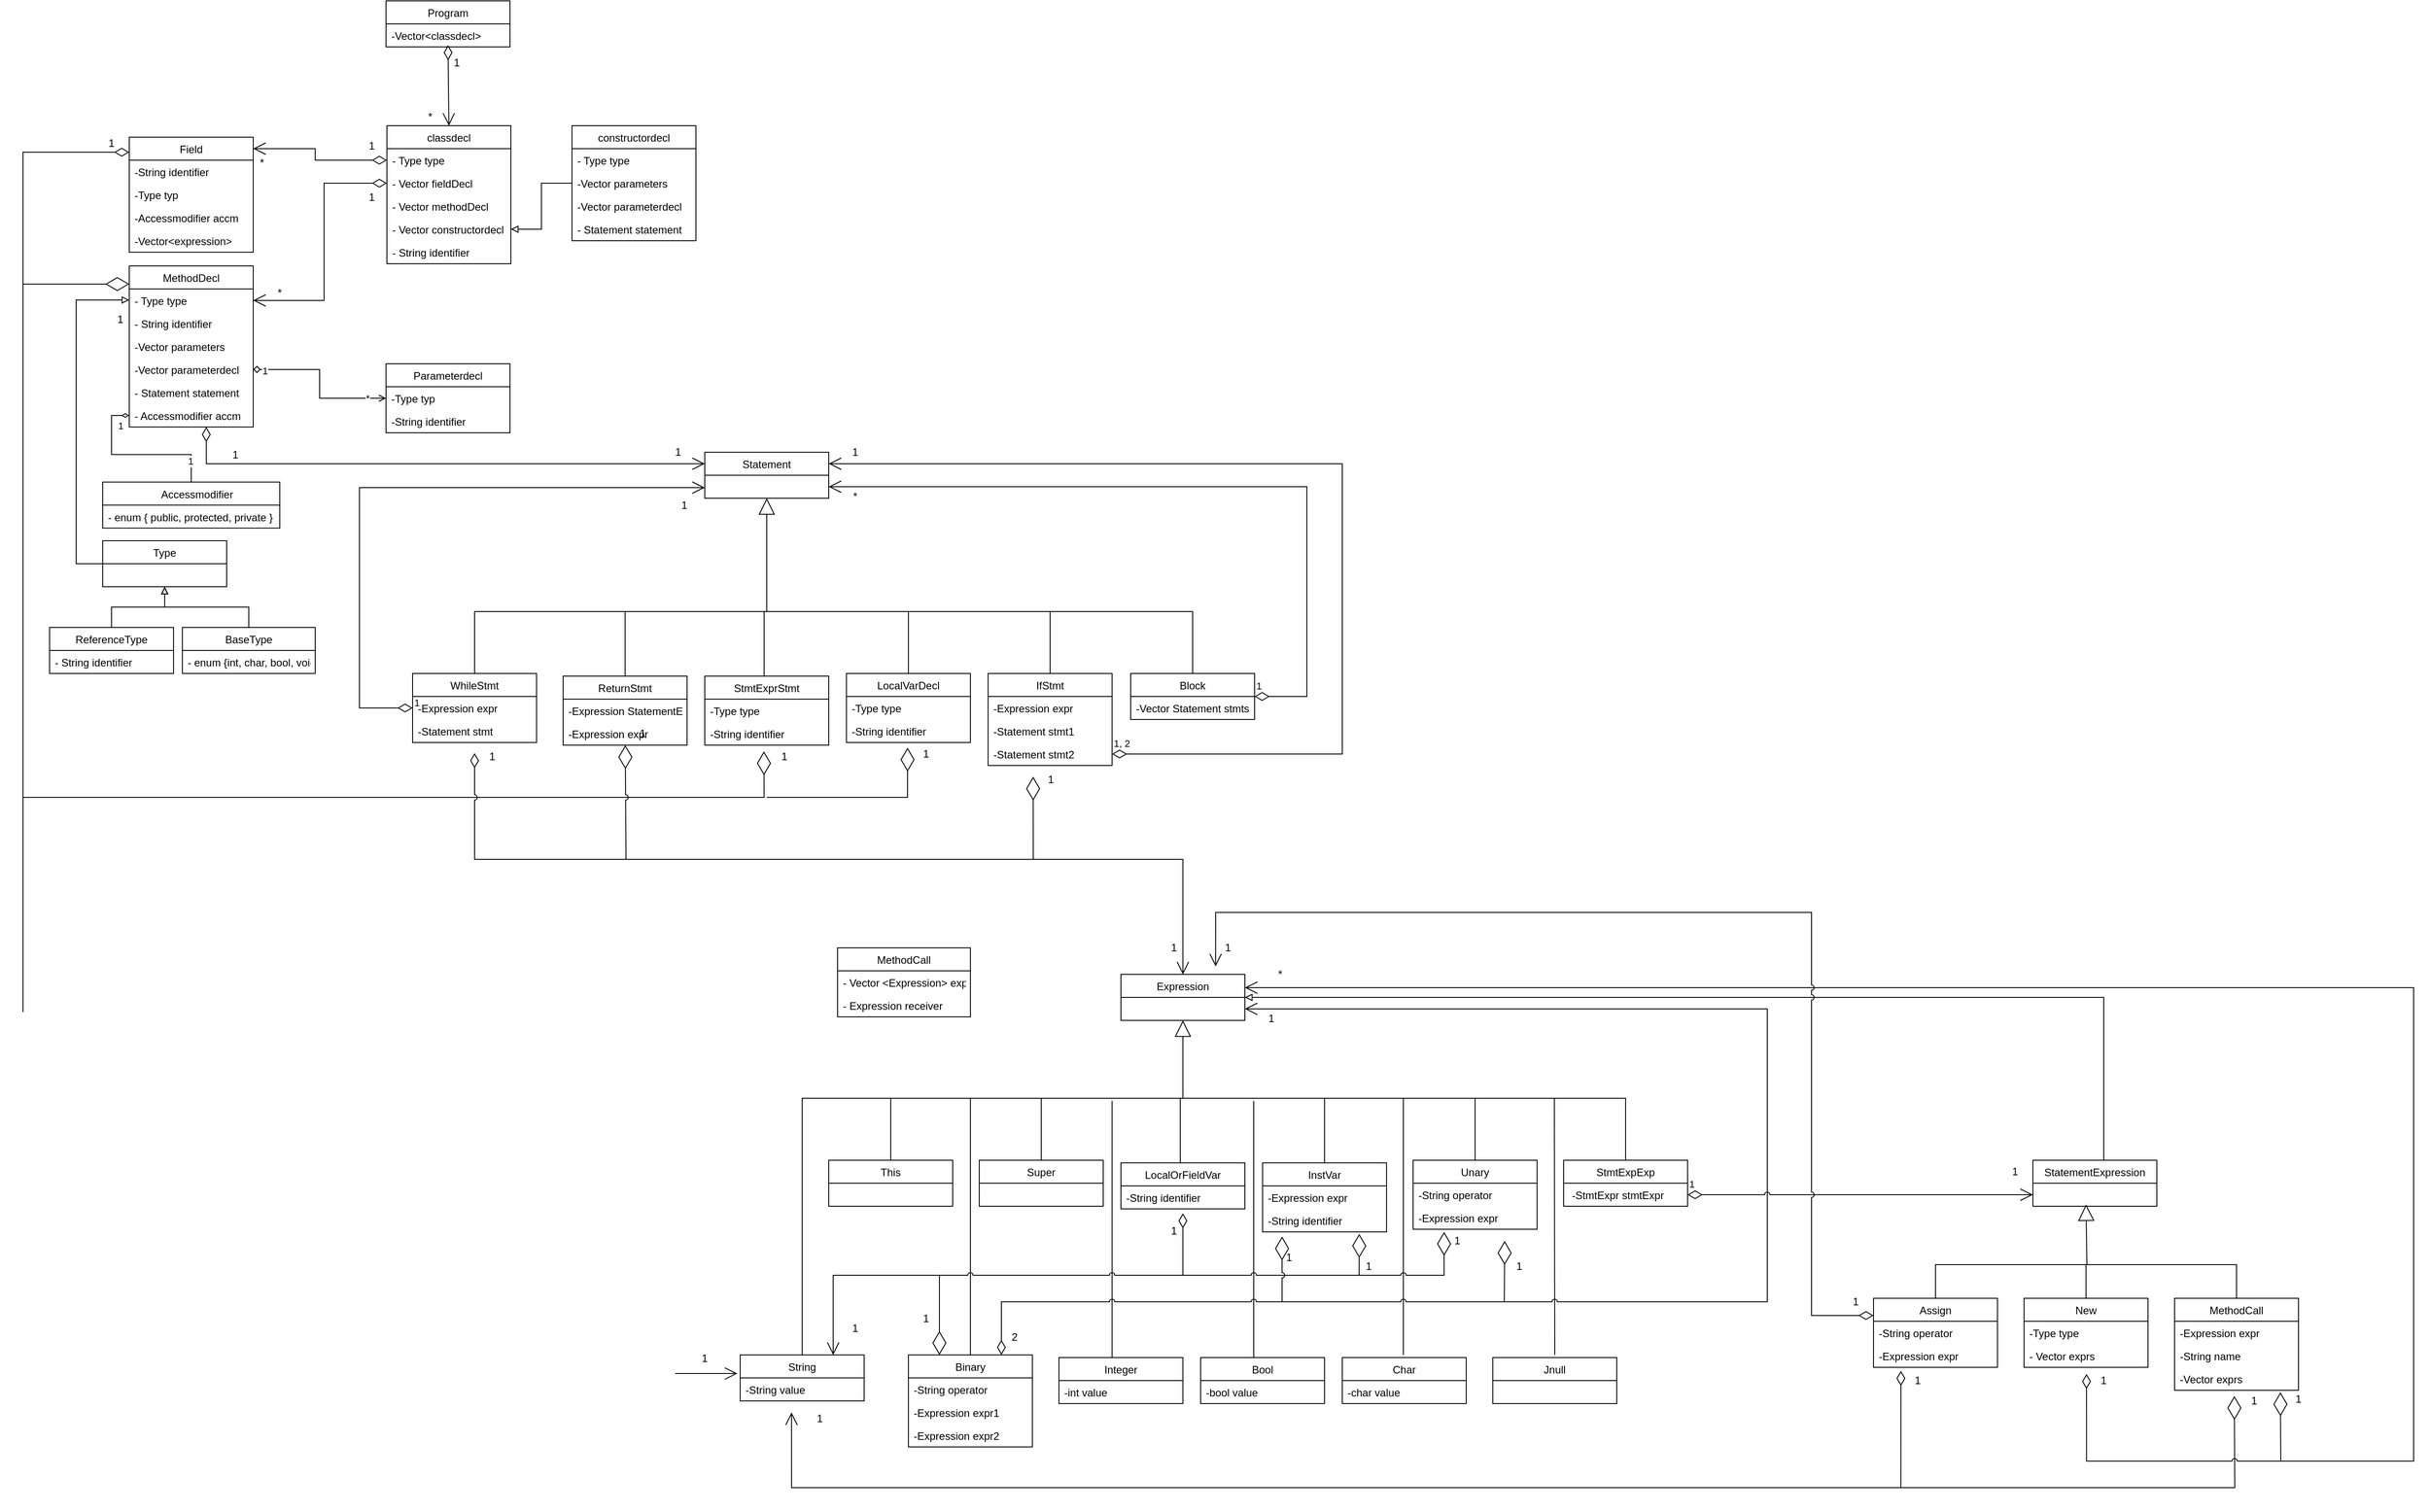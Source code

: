 <mxfile version="18.0.2" type="device"><diagram id="C5RBs43oDa-KdzZeNtuy" name="Page-1"><mxGraphModel dx="784" dy="411" grid="1" gridSize="10" guides="1" tooltips="1" connect="1" arrows="1" fold="1" page="1" pageScale="1" pageWidth="827" pageHeight="1169" math="0" shadow="0"><root><mxCell id="WIyWlLk6GJQsqaUBKTNV-0"/><mxCell id="WIyWlLk6GJQsqaUBKTNV-1" parent="WIyWlLk6GJQsqaUBKTNV-0"/><mxCell id="VrvGU2W12ch0SbocTRhd-0" value="classdecl" style="swimlane;fontStyle=0;childLayout=stackLayout;horizontal=1;startSize=26;fillColor=none;horizontalStack=0;resizeParent=1;resizeParentMax=0;resizeLast=0;collapsible=1;marginBottom=0;" parent="WIyWlLk6GJQsqaUBKTNV-1" vertex="1"><mxGeometry x="461" y="291" width="140" height="156" as="geometry"/></mxCell><mxCell id="VrvGU2W12ch0SbocTRhd-1" value="- Type type" style="text;strokeColor=none;fillColor=none;align=left;verticalAlign=top;spacingLeft=4;spacingRight=4;overflow=hidden;rotatable=0;points=[[0,0.5],[1,0.5]];portConstraint=eastwest;" parent="VrvGU2W12ch0SbocTRhd-0" vertex="1"><mxGeometry y="26" width="140" height="26" as="geometry"/></mxCell><mxCell id="VrvGU2W12ch0SbocTRhd-2" value="- Vector fieldDecl" style="text;strokeColor=none;fillColor=none;align=left;verticalAlign=top;spacingLeft=4;spacingRight=4;overflow=hidden;rotatable=0;points=[[0,0.5],[1,0.5]];portConstraint=eastwest;" parent="VrvGU2W12ch0SbocTRhd-0" vertex="1"><mxGeometry y="52" width="140" height="26" as="geometry"/></mxCell><mxCell id="VrvGU2W12ch0SbocTRhd-3" value="- Vector methodDecl" style="text;strokeColor=none;fillColor=none;align=left;verticalAlign=top;spacingLeft=4;spacingRight=4;overflow=hidden;rotatable=0;points=[[0,0.5],[1,0.5]];portConstraint=eastwest;" parent="VrvGU2W12ch0SbocTRhd-0" vertex="1"><mxGeometry y="78" width="140" height="26" as="geometry"/></mxCell><mxCell id="FQZKLi0rQuAC29nzpQbV-2" value="- Vector constructordecl" style="text;strokeColor=none;fillColor=none;align=left;verticalAlign=top;spacingLeft=4;spacingRight=4;overflow=hidden;rotatable=0;points=[[0,0.5],[1,0.5]];portConstraint=eastwest;" vertex="1" parent="VrvGU2W12ch0SbocTRhd-0"><mxGeometry y="104" width="140" height="26" as="geometry"/></mxCell><mxCell id="FQZKLi0rQuAC29nzpQbV-13" value="- String identifier" style="text;strokeColor=none;fillColor=none;align=left;verticalAlign=top;spacingLeft=4;spacingRight=4;overflow=hidden;rotatable=0;points=[[0,0.5],[1,0.5]];portConstraint=eastwest;" vertex="1" parent="VrvGU2W12ch0SbocTRhd-0"><mxGeometry y="130" width="140" height="26" as="geometry"/></mxCell><mxCell id="VrvGU2W12ch0SbocTRhd-4" value="Field" style="swimlane;fontStyle=0;childLayout=stackLayout;horizontal=1;startSize=26;fillColor=none;horizontalStack=0;resizeParent=1;resizeParentMax=0;resizeLast=0;collapsible=1;marginBottom=0;" parent="WIyWlLk6GJQsqaUBKTNV-1" vertex="1"><mxGeometry x="170" y="304" width="140" height="130" as="geometry"/></mxCell><mxCell id="VrvGU2W12ch0SbocTRhd-6" value="-String identifier" style="text;strokeColor=none;fillColor=none;align=left;verticalAlign=top;spacingLeft=4;spacingRight=4;overflow=hidden;rotatable=0;points=[[0,0.5],[1,0.5]];portConstraint=eastwest;" parent="VrvGU2W12ch0SbocTRhd-4" vertex="1"><mxGeometry y="26" width="140" height="26" as="geometry"/></mxCell><mxCell id="VrvGU2W12ch0SbocTRhd-7" value="-Type typ" style="text;strokeColor=none;fillColor=none;align=left;verticalAlign=top;spacingLeft=4;spacingRight=4;overflow=hidden;rotatable=0;points=[[0,0.5],[1,0.5]];portConstraint=eastwest;" parent="VrvGU2W12ch0SbocTRhd-4" vertex="1"><mxGeometry y="52" width="140" height="26" as="geometry"/></mxCell><mxCell id="FQZKLi0rQuAC29nzpQbV-3" value="-Accessmodifier accm" style="text;strokeColor=none;fillColor=none;align=left;verticalAlign=top;spacingLeft=4;spacingRight=4;overflow=hidden;rotatable=0;points=[[0,0.5],[1,0.5]];portConstraint=eastwest;" vertex="1" parent="VrvGU2W12ch0SbocTRhd-4"><mxGeometry y="78" width="140" height="26" as="geometry"/></mxCell><mxCell id="FQZKLi0rQuAC29nzpQbV-8" value="-Vector&lt;expression&gt;" style="text;strokeColor=none;fillColor=none;align=left;verticalAlign=top;spacingLeft=4;spacingRight=4;overflow=hidden;rotatable=0;points=[[0,0.5],[1,0.5]];portConstraint=eastwest;" vertex="1" parent="VrvGU2W12ch0SbocTRhd-4"><mxGeometry y="104" width="140" height="26" as="geometry"/></mxCell><mxCell id="VrvGU2W12ch0SbocTRhd-8" value="MethodDecl" style="swimlane;fontStyle=0;childLayout=stackLayout;horizontal=1;startSize=26;fillColor=none;horizontalStack=0;resizeParent=1;resizeParentMax=0;resizeLast=0;collapsible=1;marginBottom=0;" parent="WIyWlLk6GJQsqaUBKTNV-1" vertex="1"><mxGeometry x="170" y="449.5" width="140" height="182" as="geometry"/></mxCell><mxCell id="VrvGU2W12ch0SbocTRhd-9" value="- Type type" style="text;strokeColor=none;fillColor=none;align=left;verticalAlign=top;spacingLeft=4;spacingRight=4;overflow=hidden;rotatable=0;points=[[0,0.5],[1,0.5]];portConstraint=eastwest;" parent="VrvGU2W12ch0SbocTRhd-8" vertex="1"><mxGeometry y="26" width="140" height="26" as="geometry"/></mxCell><mxCell id="VrvGU2W12ch0SbocTRhd-10" value="- String identifier" style="text;strokeColor=none;fillColor=none;align=left;verticalAlign=top;spacingLeft=4;spacingRight=4;overflow=hidden;rotatable=0;points=[[0,0.5],[1,0.5]];portConstraint=eastwest;" parent="VrvGU2W12ch0SbocTRhd-8" vertex="1"><mxGeometry y="52" width="140" height="26" as="geometry"/></mxCell><mxCell id="VrvGU2W12ch0SbocTRhd-13" value="-Vector parameters" style="text;strokeColor=none;fillColor=none;align=left;verticalAlign=top;spacingLeft=4;spacingRight=4;overflow=hidden;rotatable=0;points=[[0,0.5],[1,0.5]];portConstraint=eastwest;" parent="VrvGU2W12ch0SbocTRhd-8" vertex="1"><mxGeometry y="78" width="140" height="26" as="geometry"/></mxCell><mxCell id="FQZKLi0rQuAC29nzpQbV-14" value="-Vector parameterdecl" style="text;strokeColor=none;fillColor=none;align=left;verticalAlign=top;spacingLeft=4;spacingRight=4;overflow=hidden;rotatable=0;points=[[0,0.5],[1,0.5]];portConstraint=eastwest;" vertex="1" parent="VrvGU2W12ch0SbocTRhd-8"><mxGeometry y="104" width="140" height="26" as="geometry"/></mxCell><mxCell id="VrvGU2W12ch0SbocTRhd-11" value="- Statement statement" style="text;strokeColor=none;fillColor=none;align=left;verticalAlign=top;spacingLeft=4;spacingRight=4;overflow=hidden;rotatable=0;points=[[0,0.5],[1,0.5]];portConstraint=eastwest;" parent="VrvGU2W12ch0SbocTRhd-8" vertex="1"><mxGeometry y="130" width="140" height="26" as="geometry"/></mxCell><mxCell id="FQZKLi0rQuAC29nzpQbV-10" value="- Accessmodifier accm" style="text;strokeColor=none;fillColor=none;align=left;verticalAlign=top;spacingLeft=4;spacingRight=4;overflow=hidden;rotatable=0;points=[[0,0.5],[1,0.5]];portConstraint=eastwest;" vertex="1" parent="VrvGU2W12ch0SbocTRhd-8"><mxGeometry y="156" width="140" height="26" as="geometry"/></mxCell><mxCell id="VrvGU2W12ch0SbocTRhd-22" value="Statement" style="swimlane;fontStyle=0;childLayout=stackLayout;horizontal=1;startSize=26;fillColor=none;horizontalStack=0;resizeParent=1;resizeParentMax=0;resizeLast=0;collapsible=1;marginBottom=0;" parent="WIyWlLk6GJQsqaUBKTNV-1" vertex="1"><mxGeometry x="820" y="660" width="140" height="52" as="geometry"/></mxCell><mxCell id="VrvGU2W12ch0SbocTRhd-26" value="ReturnStmt" style="swimlane;fontStyle=0;childLayout=stackLayout;horizontal=1;startSize=26;fillColor=none;horizontalStack=0;resizeParent=1;resizeParentMax=0;resizeLast=0;collapsible=1;marginBottom=0;" parent="WIyWlLk6GJQsqaUBKTNV-1" vertex="1"><mxGeometry x="660" y="913" width="140" height="78" as="geometry"/></mxCell><mxCell id="VrvGU2W12ch0SbocTRhd-27" value="-Expression StatementExpr" style="text;strokeColor=none;fillColor=none;align=left;verticalAlign=top;spacingLeft=4;spacingRight=4;overflow=hidden;rotatable=0;points=[[0,0.5],[1,0.5]];portConstraint=eastwest;" parent="VrvGU2W12ch0SbocTRhd-26" vertex="1"><mxGeometry y="26" width="140" height="26" as="geometry"/></mxCell><mxCell id="FQZKLi0rQuAC29nzpQbV-61" value="-Expression expr" style="text;strokeColor=none;fillColor=none;align=left;verticalAlign=top;spacingLeft=4;spacingRight=4;overflow=hidden;rotatable=0;points=[[0,0.5],[1,0.5]];portConstraint=eastwest;" vertex="1" parent="VrvGU2W12ch0SbocTRhd-26"><mxGeometry y="52" width="140" height="26" as="geometry"/></mxCell><mxCell id="VrvGU2W12ch0SbocTRhd-30" value="WhileStmt" style="swimlane;fontStyle=0;childLayout=stackLayout;horizontal=1;startSize=26;fillColor=none;horizontalStack=0;resizeParent=1;resizeParentMax=0;resizeLast=0;collapsible=1;marginBottom=0;" parent="WIyWlLk6GJQsqaUBKTNV-1" vertex="1"><mxGeometry x="490" y="910" width="140" height="78" as="geometry"/></mxCell><mxCell id="VrvGU2W12ch0SbocTRhd-31" value="-Expression expr" style="text;strokeColor=none;fillColor=none;align=left;verticalAlign=top;spacingLeft=4;spacingRight=4;overflow=hidden;rotatable=0;points=[[0,0.5],[1,0.5]];portConstraint=eastwest;" parent="VrvGU2W12ch0SbocTRhd-30" vertex="1"><mxGeometry y="26" width="140" height="26" as="geometry"/></mxCell><mxCell id="VrvGU2W12ch0SbocTRhd-32" value="-Statement stmt" style="text;strokeColor=none;fillColor=none;align=left;verticalAlign=top;spacingLeft=4;spacingRight=4;overflow=hidden;rotatable=0;points=[[0,0.5],[1,0.5]];portConstraint=eastwest;" parent="VrvGU2W12ch0SbocTRhd-30" vertex="1"><mxGeometry y="52" width="140" height="26" as="geometry"/></mxCell><mxCell id="VrvGU2W12ch0SbocTRhd-34" value="LocalVarDecl" style="swimlane;fontStyle=0;childLayout=stackLayout;horizontal=1;startSize=26;fillColor=none;horizontalStack=0;resizeParent=1;resizeParentMax=0;resizeLast=0;collapsible=1;marginBottom=0;" parent="WIyWlLk6GJQsqaUBKTNV-1" vertex="1"><mxGeometry x="980" y="910" width="140" height="78" as="geometry"/></mxCell><mxCell id="VrvGU2W12ch0SbocTRhd-35" value="-Type type" style="text;strokeColor=none;fillColor=none;align=left;verticalAlign=top;spacingLeft=4;spacingRight=4;overflow=hidden;rotatable=0;points=[[0,0.5],[1,0.5]];portConstraint=eastwest;" parent="VrvGU2W12ch0SbocTRhd-34" vertex="1"><mxGeometry y="26" width="140" height="26" as="geometry"/></mxCell><mxCell id="VrvGU2W12ch0SbocTRhd-36" value="-String identifier" style="text;strokeColor=none;fillColor=none;align=left;verticalAlign=top;spacingLeft=4;spacingRight=4;overflow=hidden;rotatable=0;points=[[0,0.5],[1,0.5]];portConstraint=eastwest;" parent="VrvGU2W12ch0SbocTRhd-34" vertex="1"><mxGeometry y="52" width="140" height="26" as="geometry"/></mxCell><mxCell id="VrvGU2W12ch0SbocTRhd-38" value="IfStmt" style="swimlane;fontStyle=0;childLayout=stackLayout;horizontal=1;startSize=26;fillColor=none;horizontalStack=0;resizeParent=1;resizeParentMax=0;resizeLast=0;collapsible=1;marginBottom=0;" parent="WIyWlLk6GJQsqaUBKTNV-1" vertex="1"><mxGeometry x="1140" y="910" width="140" height="104" as="geometry"/></mxCell><mxCell id="VrvGU2W12ch0SbocTRhd-39" value="-Expression expr" style="text;strokeColor=none;fillColor=none;align=left;verticalAlign=top;spacingLeft=4;spacingRight=4;overflow=hidden;rotatable=0;points=[[0,0.5],[1,0.5]];portConstraint=eastwest;" parent="VrvGU2W12ch0SbocTRhd-38" vertex="1"><mxGeometry y="26" width="140" height="26" as="geometry"/></mxCell><mxCell id="VrvGU2W12ch0SbocTRhd-40" value="-Statement stmt1" style="text;strokeColor=none;fillColor=none;align=left;verticalAlign=top;spacingLeft=4;spacingRight=4;overflow=hidden;rotatable=0;points=[[0,0.5],[1,0.5]];portConstraint=eastwest;" parent="VrvGU2W12ch0SbocTRhd-38" vertex="1"><mxGeometry y="52" width="140" height="26" as="geometry"/></mxCell><mxCell id="VrvGU2W12ch0SbocTRhd-41" value="-Statement stmt2 " style="text;strokeColor=none;fillColor=none;align=left;verticalAlign=top;spacingLeft=4;spacingRight=4;overflow=hidden;rotatable=0;points=[[0,0.5],[1,0.5]];portConstraint=eastwest;" parent="VrvGU2W12ch0SbocTRhd-38" vertex="1"><mxGeometry y="78" width="140" height="26" as="geometry"/></mxCell><mxCell id="VrvGU2W12ch0SbocTRhd-42" value="StmtExprStmt" style="swimlane;fontStyle=0;childLayout=stackLayout;horizontal=1;startSize=26;fillColor=none;horizontalStack=0;resizeParent=1;resizeParentMax=0;resizeLast=0;collapsible=1;marginBottom=0;" parent="WIyWlLk6GJQsqaUBKTNV-1" vertex="1"><mxGeometry x="820" y="913" width="140" height="78" as="geometry"/></mxCell><mxCell id="VrvGU2W12ch0SbocTRhd-43" value="-Type type" style="text;strokeColor=none;fillColor=none;align=left;verticalAlign=top;spacingLeft=4;spacingRight=4;overflow=hidden;rotatable=0;points=[[0,0.5],[1,0.5]];portConstraint=eastwest;" parent="VrvGU2W12ch0SbocTRhd-42" vertex="1"><mxGeometry y="26" width="140" height="26" as="geometry"/></mxCell><mxCell id="VrvGU2W12ch0SbocTRhd-44" value="-String identifier" style="text;strokeColor=none;fillColor=none;align=left;verticalAlign=top;spacingLeft=4;spacingRight=4;overflow=hidden;rotatable=0;points=[[0,0.5],[1,0.5]];portConstraint=eastwest;" parent="VrvGU2W12ch0SbocTRhd-42" vertex="1"><mxGeometry y="52" width="140" height="26" as="geometry"/></mxCell><mxCell id="VrvGU2W12ch0SbocTRhd-46" value="" style="endArrow=block;endSize=16;endFill=0;html=1;rounded=0;exitX=0.5;exitY=0;exitDx=0;exitDy=0;entryX=0.5;entryY=1;entryDx=0;entryDy=0;" parent="WIyWlLk6GJQsqaUBKTNV-1" source="VrvGU2W12ch0SbocTRhd-30" target="VrvGU2W12ch0SbocTRhd-22" edge="1"><mxGeometry width="160" relative="1" as="geometry"><mxPoint x="690" y="850" as="sourcePoint"/><mxPoint x="850" y="850" as="targetPoint"/><Array as="points"><mxPoint x="560" y="840"/><mxPoint x="890" y="840"/></Array></mxGeometry></mxCell><mxCell id="VrvGU2W12ch0SbocTRhd-51" value="" style="endArrow=none;html=1;rounded=0;exitX=0.5;exitY=0;exitDx=0;exitDy=0;" parent="WIyWlLk6GJQsqaUBKTNV-1" source="VrvGU2W12ch0SbocTRhd-26" edge="1"><mxGeometry width="50" height="50" relative="1" as="geometry"><mxPoint x="650" y="850" as="sourcePoint"/><mxPoint x="730" y="840" as="targetPoint"/></mxGeometry></mxCell><mxCell id="VrvGU2W12ch0SbocTRhd-52" value="" style="endArrow=none;html=1;rounded=0;exitX=0.5;exitY=0;exitDx=0;exitDy=0;" parent="WIyWlLk6GJQsqaUBKTNV-1" edge="1"><mxGeometry width="50" height="50" relative="1" as="geometry"><mxPoint x="887" y="913" as="sourcePoint"/><mxPoint x="887" y="840" as="targetPoint"/></mxGeometry></mxCell><mxCell id="VrvGU2W12ch0SbocTRhd-53" value="" style="endArrow=none;html=1;rounded=0;exitX=0.5;exitY=0;exitDx=0;exitDy=0;" parent="WIyWlLk6GJQsqaUBKTNV-1" source="VrvGU2W12ch0SbocTRhd-34" edge="1"><mxGeometry width="50" height="50" relative="1" as="geometry"><mxPoint x="1030" y="880" as="sourcePoint"/><mxPoint x="890" y="840" as="targetPoint"/><Array as="points"><mxPoint x="1050" y="840"/></Array></mxGeometry></mxCell><mxCell id="VrvGU2W12ch0SbocTRhd-54" value="" style="endArrow=none;html=1;rounded=0;exitX=0.5;exitY=0;exitDx=0;exitDy=0;" parent="WIyWlLk6GJQsqaUBKTNV-1" source="VrvGU2W12ch0SbocTRhd-38" edge="1"><mxGeometry width="50" height="50" relative="1" as="geometry"><mxPoint x="1180" y="850" as="sourcePoint"/><mxPoint x="1050" y="840" as="targetPoint"/><Array as="points"><mxPoint x="1210" y="840"/></Array></mxGeometry></mxCell><mxCell id="VrvGU2W12ch0SbocTRhd-55" value="Expression" style="swimlane;fontStyle=0;childLayout=stackLayout;horizontal=1;startSize=26;fillColor=none;horizontalStack=0;resizeParent=1;resizeParentMax=0;resizeLast=0;collapsible=1;marginBottom=0;" parent="WIyWlLk6GJQsqaUBKTNV-1" vertex="1"><mxGeometry x="1290" y="1250" width="140" height="52" as="geometry"/></mxCell><mxCell id="VrvGU2W12ch0SbocTRhd-59" value="Super" style="swimlane;fontStyle=0;childLayout=stackLayout;horizontal=1;startSize=26;fillColor=none;horizontalStack=0;resizeParent=1;resizeParentMax=0;resizeLast=0;collapsible=1;marginBottom=0;" parent="WIyWlLk6GJQsqaUBKTNV-1" vertex="1"><mxGeometry x="1130" y="1460" width="140" height="52" as="geometry"/></mxCell><mxCell id="VrvGU2W12ch0SbocTRhd-63" value="This" style="swimlane;fontStyle=0;childLayout=stackLayout;horizontal=1;startSize=26;fillColor=none;horizontalStack=0;resizeParent=1;resizeParentMax=0;resizeLast=0;collapsible=1;marginBottom=0;" parent="WIyWlLk6GJQsqaUBKTNV-1" vertex="1"><mxGeometry x="960" y="1460" width="140" height="52" as="geometry"/></mxCell><mxCell id="VrvGU2W12ch0SbocTRhd-67" value="InstVar" style="swimlane;fontStyle=0;childLayout=stackLayout;horizontal=1;startSize=26;fillColor=none;horizontalStack=0;resizeParent=1;resizeParentMax=0;resizeLast=0;collapsible=1;marginBottom=0;" parent="WIyWlLk6GJQsqaUBKTNV-1" vertex="1"><mxGeometry x="1450" y="1463" width="140" height="78" as="geometry"/></mxCell><mxCell id="VrvGU2W12ch0SbocTRhd-68" value="-Expression expr" style="text;strokeColor=none;fillColor=none;align=left;verticalAlign=top;spacingLeft=4;spacingRight=4;overflow=hidden;rotatable=0;points=[[0,0.5],[1,0.5]];portConstraint=eastwest;" parent="VrvGU2W12ch0SbocTRhd-67" vertex="1"><mxGeometry y="26" width="140" height="26" as="geometry"/></mxCell><mxCell id="VrvGU2W12ch0SbocTRhd-69" value="-String identifier" style="text;strokeColor=none;fillColor=none;align=left;verticalAlign=top;spacingLeft=4;spacingRight=4;overflow=hidden;rotatable=0;points=[[0,0.5],[1,0.5]];portConstraint=eastwest;" parent="VrvGU2W12ch0SbocTRhd-67" vertex="1"><mxGeometry y="52" width="140" height="26" as="geometry"/></mxCell><mxCell id="VrvGU2W12ch0SbocTRhd-71" value="Unary" style="swimlane;fontStyle=0;childLayout=stackLayout;horizontal=1;startSize=26;fillColor=none;horizontalStack=0;resizeParent=1;resizeParentMax=0;resizeLast=0;collapsible=1;marginBottom=0;" parent="WIyWlLk6GJQsqaUBKTNV-1" vertex="1"><mxGeometry x="1620" y="1460" width="140" height="78" as="geometry"/></mxCell><mxCell id="VrvGU2W12ch0SbocTRhd-72" value="-String operator" style="text;strokeColor=none;fillColor=none;align=left;verticalAlign=top;spacingLeft=4;spacingRight=4;overflow=hidden;rotatable=0;points=[[0,0.5],[1,0.5]];portConstraint=eastwest;" parent="VrvGU2W12ch0SbocTRhd-71" vertex="1"><mxGeometry y="26" width="140" height="26" as="geometry"/></mxCell><mxCell id="VrvGU2W12ch0SbocTRhd-73" value="-Expression expr" style="text;strokeColor=none;fillColor=none;align=left;verticalAlign=top;spacingLeft=4;spacingRight=4;overflow=hidden;rotatable=0;points=[[0,0.5],[1,0.5]];portConstraint=eastwest;" parent="VrvGU2W12ch0SbocTRhd-71" vertex="1"><mxGeometry y="52" width="140" height="26" as="geometry"/></mxCell><mxCell id="VrvGU2W12ch0SbocTRhd-75" value="LocalOrFieldVar" style="swimlane;fontStyle=0;childLayout=stackLayout;horizontal=1;startSize=26;fillColor=none;horizontalStack=0;resizeParent=1;resizeParentMax=0;resizeLast=0;collapsible=1;marginBottom=0;" parent="WIyWlLk6GJQsqaUBKTNV-1" vertex="1"><mxGeometry x="1290" y="1463" width="140" height="52" as="geometry"/></mxCell><mxCell id="VrvGU2W12ch0SbocTRhd-76" value="-String identifier" style="text;strokeColor=none;fillColor=none;align=left;verticalAlign=top;spacingLeft=4;spacingRight=4;overflow=hidden;rotatable=0;points=[[0,0.5],[1,0.5]];portConstraint=eastwest;" parent="VrvGU2W12ch0SbocTRhd-75" vertex="1"><mxGeometry y="26" width="140" height="26" as="geometry"/></mxCell><mxCell id="VrvGU2W12ch0SbocTRhd-79" value="" style="endArrow=block;endSize=16;endFill=0;html=1;rounded=0;exitX=0.5;exitY=0;exitDx=0;exitDy=0;entryX=0.5;entryY=1;entryDx=0;entryDy=0;" parent="WIyWlLk6GJQsqaUBKTNV-1" source="VrvGU2W12ch0SbocTRhd-63" target="VrvGU2W12ch0SbocTRhd-55" edge="1"><mxGeometry width="160" relative="1" as="geometry"><mxPoint x="1160" y="1400" as="sourcePoint"/><mxPoint x="1320" y="1400" as="targetPoint"/><Array as="points"><mxPoint x="1030" y="1390"/><mxPoint x="1360" y="1390"/></Array></mxGeometry></mxCell><mxCell id="VrvGU2W12ch0SbocTRhd-80" value="" style="endArrow=none;html=1;rounded=0;exitX=0.5;exitY=0;exitDx=0;exitDy=0;" parent="WIyWlLk6GJQsqaUBKTNV-1" source="VrvGU2W12ch0SbocTRhd-59" edge="1"><mxGeometry width="50" height="50" relative="1" as="geometry"><mxPoint x="1120" y="1400" as="sourcePoint"/><mxPoint x="1200" y="1390" as="targetPoint"/></mxGeometry></mxCell><mxCell id="VrvGU2W12ch0SbocTRhd-81" value="" style="endArrow=none;html=1;rounded=0;exitX=0.5;exitY=0;exitDx=0;exitDy=0;" parent="WIyWlLk6GJQsqaUBKTNV-1" edge="1"><mxGeometry width="50" height="50" relative="1" as="geometry"><mxPoint x="1357" y="1463" as="sourcePoint"/><mxPoint x="1357" y="1390" as="targetPoint"/></mxGeometry></mxCell><mxCell id="VrvGU2W12ch0SbocTRhd-82" value="" style="endArrow=none;html=1;rounded=0;exitX=0.5;exitY=0;exitDx=0;exitDy=0;" parent="WIyWlLk6GJQsqaUBKTNV-1" source="VrvGU2W12ch0SbocTRhd-67" edge="1"><mxGeometry width="50" height="50" relative="1" as="geometry"><mxPoint x="1500" y="1430" as="sourcePoint"/><mxPoint x="1360" y="1390" as="targetPoint"/><Array as="points"><mxPoint x="1520" y="1390"/></Array></mxGeometry></mxCell><mxCell id="VrvGU2W12ch0SbocTRhd-83" value="" style="endArrow=none;html=1;rounded=0;exitX=0.5;exitY=0;exitDx=0;exitDy=0;" parent="WIyWlLk6GJQsqaUBKTNV-1" source="VrvGU2W12ch0SbocTRhd-71" edge="1"><mxGeometry width="50" height="50" relative="1" as="geometry"><mxPoint x="1650" y="1400" as="sourcePoint"/><mxPoint x="1520" y="1390" as="targetPoint"/><Array as="points"><mxPoint x="1690" y="1390"/></Array></mxGeometry></mxCell><mxCell id="VrvGU2W12ch0SbocTRhd-84" value="Integer" style="swimlane;fontStyle=0;childLayout=stackLayout;horizontal=1;startSize=26;fillColor=none;horizontalStack=0;resizeParent=1;resizeParentMax=0;resizeLast=0;collapsible=1;marginBottom=0;" parent="WIyWlLk6GJQsqaUBKTNV-1" vertex="1"><mxGeometry x="1220" y="1683" width="140" height="52" as="geometry"/></mxCell><mxCell id="VrvGU2W12ch0SbocTRhd-85" value="-int value" style="text;strokeColor=none;fillColor=none;align=left;verticalAlign=top;spacingLeft=4;spacingRight=4;overflow=hidden;rotatable=0;points=[[0,0.5],[1,0.5]];portConstraint=eastwest;" parent="VrvGU2W12ch0SbocTRhd-84" vertex="1"><mxGeometry y="26" width="140" height="26" as="geometry"/></mxCell><mxCell id="VrvGU2W12ch0SbocTRhd-88" value="Binary" style="swimlane;fontStyle=0;childLayout=stackLayout;horizontal=1;startSize=26;fillColor=none;horizontalStack=0;resizeParent=1;resizeParentMax=0;resizeLast=0;collapsible=1;marginBottom=0;" parent="WIyWlLk6GJQsqaUBKTNV-1" vertex="1"><mxGeometry x="1050" y="1680" width="140" height="104" as="geometry"/></mxCell><mxCell id="VrvGU2W12ch0SbocTRhd-89" value="-String operator" style="text;strokeColor=none;fillColor=none;align=left;verticalAlign=top;spacingLeft=4;spacingRight=4;overflow=hidden;rotatable=0;points=[[0,0.5],[1,0.5]];portConstraint=eastwest;" parent="VrvGU2W12ch0SbocTRhd-88" vertex="1"><mxGeometry y="26" width="140" height="26" as="geometry"/></mxCell><mxCell id="VrvGU2W12ch0SbocTRhd-90" value="-Expression expr1" style="text;strokeColor=none;fillColor=none;align=left;verticalAlign=top;spacingLeft=4;spacingRight=4;overflow=hidden;rotatable=0;points=[[0,0.5],[1,0.5]];portConstraint=eastwest;" parent="VrvGU2W12ch0SbocTRhd-88" vertex="1"><mxGeometry y="52" width="140" height="26" as="geometry"/></mxCell><mxCell id="VrvGU2W12ch0SbocTRhd-91" value="-Expression expr2" style="text;strokeColor=none;fillColor=none;align=left;verticalAlign=top;spacingLeft=4;spacingRight=4;overflow=hidden;rotatable=0;points=[[0,0.5],[1,0.5]];portConstraint=eastwest;" parent="VrvGU2W12ch0SbocTRhd-88" vertex="1"><mxGeometry y="78" width="140" height="26" as="geometry"/></mxCell><mxCell id="VrvGU2W12ch0SbocTRhd-92" value="Char" style="swimlane;fontStyle=0;childLayout=stackLayout;horizontal=1;startSize=26;fillColor=none;horizontalStack=0;resizeParent=1;resizeParentMax=0;resizeLast=0;collapsible=1;marginBottom=0;" parent="WIyWlLk6GJQsqaUBKTNV-1" vertex="1"><mxGeometry x="1540" y="1683" width="140" height="52" as="geometry"/></mxCell><mxCell id="VrvGU2W12ch0SbocTRhd-93" value="-char value" style="text;strokeColor=none;fillColor=none;align=left;verticalAlign=top;spacingLeft=4;spacingRight=4;overflow=hidden;rotatable=0;points=[[0,0.5],[1,0.5]];portConstraint=eastwest;" parent="VrvGU2W12ch0SbocTRhd-92" vertex="1"><mxGeometry y="26" width="140" height="26" as="geometry"/></mxCell><mxCell id="VrvGU2W12ch0SbocTRhd-100" value="Bool" style="swimlane;fontStyle=0;childLayout=stackLayout;horizontal=1;startSize=26;fillColor=none;horizontalStack=0;resizeParent=1;resizeParentMax=0;resizeLast=0;collapsible=1;marginBottom=0;" parent="WIyWlLk6GJQsqaUBKTNV-1" vertex="1"><mxGeometry x="1380" y="1683" width="140" height="52" as="geometry"/></mxCell><mxCell id="VrvGU2W12ch0SbocTRhd-101" value="-bool value" style="text;strokeColor=none;fillColor=none;align=left;verticalAlign=top;spacingLeft=4;spacingRight=4;overflow=hidden;rotatable=0;points=[[0,0.5],[1,0.5]];portConstraint=eastwest;" parent="VrvGU2W12ch0SbocTRhd-100" vertex="1"><mxGeometry y="26" width="140" height="26" as="geometry"/></mxCell><mxCell id="VrvGU2W12ch0SbocTRhd-104" value="Jnull" style="swimlane;fontStyle=0;childLayout=stackLayout;horizontal=1;startSize=26;fillColor=none;horizontalStack=0;resizeParent=1;resizeParentMax=0;resizeLast=0;collapsible=1;marginBottom=0;" parent="WIyWlLk6GJQsqaUBKTNV-1" vertex="1"><mxGeometry x="1710" y="1683" width="140" height="52" as="geometry"/></mxCell><mxCell id="VrvGU2W12ch0SbocTRhd-108" value="String" style="swimlane;fontStyle=0;childLayout=stackLayout;horizontal=1;startSize=26;fillColor=none;horizontalStack=0;resizeParent=1;resizeParentMax=0;resizeLast=0;collapsible=1;marginBottom=0;" parent="WIyWlLk6GJQsqaUBKTNV-1" vertex="1"><mxGeometry x="860" y="1680" width="140" height="52" as="geometry"/></mxCell><mxCell id="VrvGU2W12ch0SbocTRhd-109" value="-String value" style="text;strokeColor=none;fillColor=none;align=left;verticalAlign=top;spacingLeft=4;spacingRight=4;overflow=hidden;rotatable=0;points=[[0,0.5],[1,0.5]];portConstraint=eastwest;" parent="VrvGU2W12ch0SbocTRhd-108" vertex="1"><mxGeometry y="26" width="140" height="26" as="geometry"/></mxCell><mxCell id="VrvGU2W12ch0SbocTRhd-112" value="StmtExpExp" style="swimlane;fontStyle=0;childLayout=stackLayout;horizontal=1;startSize=26;fillColor=none;horizontalStack=0;resizeParent=1;resizeParentMax=0;resizeLast=0;collapsible=1;marginBottom=0;" parent="WIyWlLk6GJQsqaUBKTNV-1" vertex="1"><mxGeometry x="1790" y="1460" width="140" height="52" as="geometry"/></mxCell><mxCell id="VrvGU2W12ch0SbocTRhd-113" value=" -StmtExpr stmtExpr" style="text;strokeColor=none;fillColor=none;align=left;verticalAlign=top;spacingLeft=4;spacingRight=4;overflow=hidden;rotatable=0;points=[[0,0.5],[1,0.5]];portConstraint=eastwest;" parent="VrvGU2W12ch0SbocTRhd-112" vertex="1"><mxGeometry y="26" width="140" height="26" as="geometry"/></mxCell><mxCell id="VrvGU2W12ch0SbocTRhd-116" value="" style="endArrow=none;html=1;rounded=0;exitX=0.5;exitY=0;exitDx=0;exitDy=0;" parent="WIyWlLk6GJQsqaUBKTNV-1" source="VrvGU2W12ch0SbocTRhd-112" edge="1"><mxGeometry width="50" height="50" relative="1" as="geometry"><mxPoint x="1810" y="1640" as="sourcePoint"/><mxPoint x="1680" y="1390" as="targetPoint"/><Array as="points"><mxPoint x="1860" y="1390"/></Array></mxGeometry></mxCell><mxCell id="VrvGU2W12ch0SbocTRhd-117" value="" style="endArrow=none;html=1;rounded=0;exitX=0.5;exitY=0;exitDx=0;exitDy=0;" parent="WIyWlLk6GJQsqaUBKTNV-1" source="VrvGU2W12ch0SbocTRhd-108" edge="1"><mxGeometry width="50" height="50" relative="1" as="geometry"><mxPoint x="870" y="1460" as="sourcePoint"/><mxPoint x="1030" y="1390" as="targetPoint"/><Array as="points"><mxPoint x="930" y="1390"/></Array></mxGeometry></mxCell><mxCell id="VrvGU2W12ch0SbocTRhd-118" value="" style="endArrow=none;html=1;rounded=0;exitX=0.5;exitY=0;exitDx=0;exitDy=0;" parent="WIyWlLk6GJQsqaUBKTNV-1" source="VrvGU2W12ch0SbocTRhd-88" edge="1"><mxGeometry width="50" height="50" relative="1" as="geometry"><mxPoint x="1130" y="1650" as="sourcePoint"/><mxPoint x="1120" y="1390" as="targetPoint"/></mxGeometry></mxCell><mxCell id="VrvGU2W12ch0SbocTRhd-119" value="" style="endArrow=none;html=1;rounded=0;exitX=0.5;exitY=0;exitDx=0;exitDy=0;" parent="WIyWlLk6GJQsqaUBKTNV-1" edge="1"><mxGeometry width="50" height="50" relative="1" as="geometry"><mxPoint x="1280" y="1683" as="sourcePoint"/><mxPoint x="1280" y="1393" as="targetPoint"/></mxGeometry></mxCell><mxCell id="VrvGU2W12ch0SbocTRhd-120" value="" style="endArrow=none;html=1;rounded=0;exitX=0.5;exitY=0;exitDx=0;exitDy=0;" parent="WIyWlLk6GJQsqaUBKTNV-1" edge="1"><mxGeometry width="50" height="50" relative="1" as="geometry"><mxPoint x="1440" y="1683" as="sourcePoint"/><mxPoint x="1440" y="1393" as="targetPoint"/></mxGeometry></mxCell><mxCell id="VrvGU2W12ch0SbocTRhd-121" value="" style="endArrow=none;html=1;rounded=0;exitX=0.5;exitY=0;exitDx=0;exitDy=0;" parent="WIyWlLk6GJQsqaUBKTNV-1" edge="1"><mxGeometry width="50" height="50" relative="1" as="geometry"><mxPoint x="1609" y="1680" as="sourcePoint"/><mxPoint x="1609" y="1390" as="targetPoint"/></mxGeometry></mxCell><mxCell id="VrvGU2W12ch0SbocTRhd-122" value="" style="endArrow=none;html=1;rounded=0;" parent="WIyWlLk6GJQsqaUBKTNV-1" edge="1"><mxGeometry width="50" height="50" relative="1" as="geometry"><mxPoint x="1780" y="1680" as="sourcePoint"/><mxPoint x="1779.5" y="1390" as="targetPoint"/></mxGeometry></mxCell><mxCell id="FQZKLi0rQuAC29nzpQbV-68" style="edgeStyle=orthogonalEdgeStyle;rounded=0;orthogonalLoop=1;jettySize=auto;html=1;startArrow=none;startFill=0;endArrow=block;endFill=0;" edge="1" parent="WIyWlLk6GJQsqaUBKTNV-1" source="VrvGU2W12ch0SbocTRhd-128" target="VrvGU2W12ch0SbocTRhd-55"><mxGeometry relative="1" as="geometry"><Array as="points"><mxPoint x="2400" y="1276"/></Array></mxGeometry></mxCell><mxCell id="VrvGU2W12ch0SbocTRhd-128" value="StatementExpression" style="swimlane;fontStyle=0;childLayout=stackLayout;horizontal=1;startSize=26;fillColor=none;horizontalStack=0;resizeParent=1;resizeParentMax=0;resizeLast=0;collapsible=1;marginBottom=0;" parent="WIyWlLk6GJQsqaUBKTNV-1" vertex="1"><mxGeometry x="2320" y="1460" width="140" height="52" as="geometry"/></mxCell><mxCell id="VrvGU2W12ch0SbocTRhd-136" value="Assign" style="swimlane;fontStyle=0;childLayout=stackLayout;horizontal=1;startSize=26;fillColor=none;horizontalStack=0;resizeParent=1;resizeParentMax=0;resizeLast=0;collapsible=1;marginBottom=0;" parent="WIyWlLk6GJQsqaUBKTNV-1" vertex="1"><mxGeometry x="2140" y="1616" width="140" height="78" as="geometry"/></mxCell><mxCell id="VrvGU2W12ch0SbocTRhd-129" value="-String operator" style="text;strokeColor=none;fillColor=none;align=left;verticalAlign=top;spacingLeft=4;spacingRight=4;overflow=hidden;rotatable=0;points=[[0,0.5],[1,0.5]];portConstraint=eastwest;" parent="VrvGU2W12ch0SbocTRhd-136" vertex="1"><mxGeometry y="26" width="140" height="26" as="geometry"/></mxCell><mxCell id="VrvGU2W12ch0SbocTRhd-137" value="-Expression expr" style="text;strokeColor=none;fillColor=none;align=left;verticalAlign=top;spacingLeft=4;spacingRight=4;overflow=hidden;rotatable=0;points=[[0,0.5],[1,0.5]];portConstraint=eastwest;" parent="VrvGU2W12ch0SbocTRhd-136" vertex="1"><mxGeometry y="52" width="140" height="26" as="geometry"/></mxCell><mxCell id="VrvGU2W12ch0SbocTRhd-140" value="New" style="swimlane;fontStyle=0;childLayout=stackLayout;horizontal=1;startSize=26;fillColor=none;horizontalStack=0;resizeParent=1;resizeParentMax=0;resizeLast=0;collapsible=1;marginBottom=0;" parent="WIyWlLk6GJQsqaUBKTNV-1" vertex="1"><mxGeometry x="2310" y="1616" width="140" height="78" as="geometry"/></mxCell><mxCell id="VrvGU2W12ch0SbocTRhd-141" value="-Type type" style="text;strokeColor=none;fillColor=none;align=left;verticalAlign=top;spacingLeft=4;spacingRight=4;overflow=hidden;rotatable=0;points=[[0,0.5],[1,0.5]];portConstraint=eastwest;" parent="VrvGU2W12ch0SbocTRhd-140" vertex="1"><mxGeometry y="26" width="140" height="26" as="geometry"/></mxCell><mxCell id="VrvGU2W12ch0SbocTRhd-142" value="- Vector exprs" style="text;strokeColor=none;fillColor=none;align=left;verticalAlign=top;spacingLeft=4;spacingRight=4;overflow=hidden;rotatable=0;points=[[0,0.5],[1,0.5]];portConstraint=eastwest;" parent="VrvGU2W12ch0SbocTRhd-140" vertex="1"><mxGeometry y="52" width="140" height="26" as="geometry"/></mxCell><mxCell id="VrvGU2W12ch0SbocTRhd-145" value="MethodCall" style="swimlane;fontStyle=0;childLayout=stackLayout;horizontal=1;startSize=26;fillColor=none;horizontalStack=0;resizeParent=1;resizeParentMax=0;resizeLast=0;collapsible=1;marginBottom=0;" parent="WIyWlLk6GJQsqaUBKTNV-1" vertex="1"><mxGeometry x="2480" y="1616" width="140" height="104" as="geometry"/></mxCell><mxCell id="VrvGU2W12ch0SbocTRhd-146" value="-Expression expr" style="text;strokeColor=none;fillColor=none;align=left;verticalAlign=top;spacingLeft=4;spacingRight=4;overflow=hidden;rotatable=0;points=[[0,0.5],[1,0.5]];portConstraint=eastwest;" parent="VrvGU2W12ch0SbocTRhd-145" vertex="1"><mxGeometry y="26" width="140" height="26" as="geometry"/></mxCell><mxCell id="VrvGU2W12ch0SbocTRhd-147" value="-String name" style="text;strokeColor=none;fillColor=none;align=left;verticalAlign=top;spacingLeft=4;spacingRight=4;overflow=hidden;rotatable=0;points=[[0,0.5],[1,0.5]];portConstraint=eastwest;" parent="VrvGU2W12ch0SbocTRhd-145" vertex="1"><mxGeometry y="52" width="140" height="26" as="geometry"/></mxCell><mxCell id="VrvGU2W12ch0SbocTRhd-148" value="-Vector exprs" style="text;strokeColor=none;fillColor=none;align=left;verticalAlign=top;spacingLeft=4;spacingRight=4;overflow=hidden;rotatable=0;points=[[0,0.5],[1,0.5]];portConstraint=eastwest;" parent="VrvGU2W12ch0SbocTRhd-145" vertex="1"><mxGeometry y="78" width="140" height="26" as="geometry"/></mxCell><mxCell id="VrvGU2W12ch0SbocTRhd-150" value="" style="endArrow=block;endSize=16;endFill=0;html=1;rounded=0;exitX=0.5;exitY=0;exitDx=0;exitDy=0;" parent="WIyWlLk6GJQsqaUBKTNV-1" source="VrvGU2W12ch0SbocTRhd-136" edge="1"><mxGeometry width="160" relative="1" as="geometry"><mxPoint x="2230" y="1648" as="sourcePoint"/><mxPoint x="2380" y="1510" as="targetPoint"/><Array as="points"><mxPoint x="2210" y="1578"/><mxPoint x="2381" y="1578"/></Array></mxGeometry></mxCell><mxCell id="VrvGU2W12ch0SbocTRhd-151" value="" style="endArrow=none;html=1;rounded=0;exitX=0.5;exitY=0;exitDx=0;exitDy=0;" parent="WIyWlLk6GJQsqaUBKTNV-1" source="VrvGU2W12ch0SbocTRhd-140" edge="1"><mxGeometry width="50" height="50" relative="1" as="geometry"><mxPoint x="2430" y="1608" as="sourcePoint"/><mxPoint x="2380" y="1578" as="targetPoint"/></mxGeometry></mxCell><mxCell id="VrvGU2W12ch0SbocTRhd-152" value="" style="endArrow=none;html=1;rounded=0;exitX=0.5;exitY=0;exitDx=0;exitDy=0;" parent="WIyWlLk6GJQsqaUBKTNV-1" source="VrvGU2W12ch0SbocTRhd-145" edge="1"><mxGeometry width="50" height="50" relative="1" as="geometry"><mxPoint x="2550" y="1568" as="sourcePoint"/><mxPoint x="2380" y="1578" as="targetPoint"/><Array as="points"><mxPoint x="2550" y="1578"/></Array></mxGeometry></mxCell><mxCell id="VrvGU2W12ch0SbocTRhd-154" value="Block" style="swimlane;fontStyle=0;childLayout=stackLayout;horizontal=1;startSize=26;fillColor=none;horizontalStack=0;resizeParent=1;resizeParentMax=0;resizeLast=0;collapsible=1;marginBottom=0;" parent="WIyWlLk6GJQsqaUBKTNV-1" vertex="1"><mxGeometry x="1301" y="910" width="140" height="52" as="geometry"/></mxCell><mxCell id="VrvGU2W12ch0SbocTRhd-155" value="-Vector Statement stmts" style="text;strokeColor=none;fillColor=none;align=left;verticalAlign=top;spacingLeft=4;spacingRight=4;overflow=hidden;rotatable=0;points=[[0,0.5],[1,0.5]];portConstraint=eastwest;" parent="VrvGU2W12ch0SbocTRhd-154" vertex="1"><mxGeometry y="26" width="140" height="26" as="geometry"/></mxCell><mxCell id="VrvGU2W12ch0SbocTRhd-158" value="" style="endArrow=none;html=1;rounded=0;exitX=0.5;exitY=0;exitDx=0;exitDy=0;" parent="WIyWlLk6GJQsqaUBKTNV-1" source="VrvGU2W12ch0SbocTRhd-154" edge="1"><mxGeometry width="50" height="50" relative="1" as="geometry"><mxPoint x="1350" y="830" as="sourcePoint"/><mxPoint x="1210" y="840" as="targetPoint"/><Array as="points"><mxPoint x="1371" y="840"/></Array></mxGeometry></mxCell><mxCell id="VrvGU2W12ch0SbocTRhd-163" value="Program" style="swimlane;fontStyle=0;childLayout=stackLayout;horizontal=1;startSize=26;fillColor=none;horizontalStack=0;resizeParent=1;resizeParentMax=0;resizeLast=0;collapsible=1;marginBottom=0;" parent="WIyWlLk6GJQsqaUBKTNV-1" vertex="1"><mxGeometry x="460" y="150" width="140" height="52" as="geometry"/></mxCell><mxCell id="VrvGU2W12ch0SbocTRhd-164" value="-Vector&lt;classdecl&gt;" style="text;strokeColor=none;fillColor=none;align=left;verticalAlign=top;spacingLeft=4;spacingRight=4;overflow=hidden;rotatable=0;points=[[0,0.5],[1,0.5]];portConstraint=eastwest;" parent="VrvGU2W12ch0SbocTRhd-163" vertex="1"><mxGeometry y="26" width="140" height="26" as="geometry"/></mxCell><mxCell id="VrvGU2W12ch0SbocTRhd-166" value="" style="endArrow=open;html=1;endSize=12;startArrow=diamondThin;startSize=14;startFill=0;edgeStyle=orthogonalEdgeStyle;align=left;verticalAlign=bottom;rounded=0;entryX=0.5;entryY=0;entryDx=0;entryDy=0;" parent="WIyWlLk6GJQsqaUBKTNV-1" target="VrvGU2W12ch0SbocTRhd-0" edge="1"><mxGeometry x="-1" y="3" relative="1" as="geometry"><mxPoint x="530" y="200" as="sourcePoint"/><mxPoint x="700" y="260" as="targetPoint"/></mxGeometry></mxCell><mxCell id="VrvGU2W12ch0SbocTRhd-168" value="1" style="text;html=1;strokeColor=none;fillColor=none;align=center;verticalAlign=middle;whiteSpace=wrap;rounded=0;" parent="WIyWlLk6GJQsqaUBKTNV-1" vertex="1"><mxGeometry x="510" y="210" width="60" height="20" as="geometry"/></mxCell><mxCell id="VrvGU2W12ch0SbocTRhd-169" value="*" style="text;html=1;strokeColor=none;fillColor=none;align=center;verticalAlign=middle;whiteSpace=wrap;rounded=0;" parent="WIyWlLk6GJQsqaUBKTNV-1" vertex="1"><mxGeometry x="480" y="271" width="60" height="20" as="geometry"/></mxCell><mxCell id="VrvGU2W12ch0SbocTRhd-170" value="" style="endArrow=open;html=1;endSize=12;startArrow=diamondThin;startSize=14;startFill=0;edgeStyle=orthogonalEdgeStyle;align=left;verticalAlign=bottom;rounded=0;exitX=0;exitY=0.25;exitDx=0;exitDy=0;" parent="WIyWlLk6GJQsqaUBKTNV-1" source="VrvGU2W12ch0SbocTRhd-0" edge="1"><mxGeometry x="-1" y="3" relative="1" as="geometry"><mxPoint x="380.0" y="320.5" as="sourcePoint"/><mxPoint x="310" y="317" as="targetPoint"/><Array as="points"><mxPoint x="380" y="317"/></Array></mxGeometry></mxCell><mxCell id="VrvGU2W12ch0SbocTRhd-171" value="1" style="text;html=1;strokeColor=none;fillColor=none;align=center;verticalAlign=middle;whiteSpace=wrap;rounded=0;" parent="WIyWlLk6GJQsqaUBKTNV-1" vertex="1"><mxGeometry x="414" y="304" width="60" height="19.5" as="geometry"/></mxCell><mxCell id="VrvGU2W12ch0SbocTRhd-172" value="*" style="text;html=1;strokeColor=none;fillColor=none;align=center;verticalAlign=middle;whiteSpace=wrap;rounded=0;" parent="WIyWlLk6GJQsqaUBKTNV-1" vertex="1"><mxGeometry x="290" y="323" width="60" height="20" as="geometry"/></mxCell><mxCell id="VrvGU2W12ch0SbocTRhd-174" value="" style="endArrow=open;html=1;endSize=12;startArrow=diamondThin;startSize=14;startFill=0;edgeStyle=orthogonalEdgeStyle;align=left;verticalAlign=bottom;rounded=0;exitX=0;exitY=0.5;exitDx=0;exitDy=0;entryX=1;entryY=0.5;entryDx=0;entryDy=0;" parent="WIyWlLk6GJQsqaUBKTNV-1" source="VrvGU2W12ch0SbocTRhd-2" target="VrvGU2W12ch0SbocTRhd-9" edge="1"><mxGeometry x="-1" y="3" relative="1" as="geometry"><mxPoint x="470" y="368.47" as="sourcePoint"/><mxPoint x="320" y="368.47" as="targetPoint"/><Array as="points"><mxPoint x="390" y="356"/><mxPoint x="390" y="488"/></Array></mxGeometry></mxCell><mxCell id="VrvGU2W12ch0SbocTRhd-175" value="1" style="text;html=1;strokeColor=none;fillColor=none;align=center;verticalAlign=middle;whiteSpace=wrap;rounded=0;" parent="WIyWlLk6GJQsqaUBKTNV-1" vertex="1"><mxGeometry x="414" y="362.5" width="60" height="19.5" as="geometry"/></mxCell><mxCell id="VrvGU2W12ch0SbocTRhd-176" value="*" style="text;html=1;strokeColor=none;fillColor=none;align=center;verticalAlign=middle;whiteSpace=wrap;rounded=0;" parent="WIyWlLk6GJQsqaUBKTNV-1" vertex="1"><mxGeometry x="310" y="470" width="60" height="20" as="geometry"/></mxCell><mxCell id="VrvGU2W12ch0SbocTRhd-182" value="" style="endArrow=open;html=1;endSize=12;startArrow=diamondThin;startSize=14;startFill=0;edgeStyle=orthogonalEdgeStyle;align=left;verticalAlign=bottom;rounded=0;entryX=-0.023;entryY=0.404;entryDx=0;entryDy=0;entryPerimeter=0;" parent="WIyWlLk6GJQsqaUBKTNV-1" target="VrvGU2W12ch0SbocTRhd-108" edge="1" source="VrvGU2W12ch0SbocTRhd-4"><mxGeometry x="-1" y="3" relative="1" as="geometry"><mxPoint x="150" y="320.5" as="sourcePoint"/><mxPoint x="840" y="1706.5" as="targetPoint"/><Array as="points"><mxPoint x="50" y="321"/><mxPoint x="50" y="1701"/></Array></mxGeometry></mxCell><mxCell id="VrvGU2W12ch0SbocTRhd-183" value="1" style="text;html=1;strokeColor=none;fillColor=none;align=center;verticalAlign=middle;whiteSpace=wrap;rounded=0;" parent="WIyWlLk6GJQsqaUBKTNV-1" vertex="1"><mxGeometry x="120" y="301" width="60" height="19.5" as="geometry"/></mxCell><mxCell id="VrvGU2W12ch0SbocTRhd-185" value="" style="endArrow=diamondThin;endFill=0;endSize=24;html=1;rounded=0;" parent="WIyWlLk6GJQsqaUBKTNV-1" edge="1"><mxGeometry width="160" relative="1" as="geometry"><mxPoint x="50" y="470" as="sourcePoint"/><mxPoint x="170" y="470" as="targetPoint"/></mxGeometry></mxCell><mxCell id="VrvGU2W12ch0SbocTRhd-186" value="1" style="text;html=1;strokeColor=none;fillColor=none;align=center;verticalAlign=middle;whiteSpace=wrap;rounded=0;" parent="WIyWlLk6GJQsqaUBKTNV-1" vertex="1"><mxGeometry x="130" y="500" width="60" height="19.5" as="geometry"/></mxCell><mxCell id="VrvGU2W12ch0SbocTRhd-190" value="1" style="text;html=1;strokeColor=none;fillColor=none;align=center;verticalAlign=middle;whiteSpace=wrap;rounded=0;" parent="WIyWlLk6GJQsqaUBKTNV-1" vertex="1"><mxGeometry x="760" y="650" width="60" height="19.5" as="geometry"/></mxCell><mxCell id="VrvGU2W12ch0SbocTRhd-192" value="" style="endArrow=diamondThin;endFill=0;endSize=24;html=1;rounded=0;entryX=0.477;entryY=1.269;entryDx=0;entryDy=0;entryPerimeter=0;" parent="WIyWlLk6GJQsqaUBKTNV-1" target="VrvGU2W12ch0SbocTRhd-44" edge="1"><mxGeometry width="160" relative="1" as="geometry"><mxPoint x="50" y="1050" as="sourcePoint"/><mxPoint x="880" y="1090" as="targetPoint"/><Array as="points"><mxPoint x="840" y="1050"/><mxPoint x="887" y="1050"/></Array></mxGeometry></mxCell><mxCell id="VrvGU2W12ch0SbocTRhd-193" value="" style="endArrow=diamondThin;endFill=0;endSize=24;html=1;rounded=0;entryX=0.493;entryY=1.227;entryDx=0;entryDy=0;entryPerimeter=0;" parent="WIyWlLk6GJQsqaUBKTNV-1" target="VrvGU2W12ch0SbocTRhd-36" edge="1"><mxGeometry width="160" relative="1" as="geometry"><mxPoint x="890" y="1050" as="sourcePoint"/><mxPoint x="1120" y="1050" as="targetPoint"/><Array as="points"><mxPoint x="1049" y="1050"/></Array></mxGeometry></mxCell><mxCell id="VrvGU2W12ch0SbocTRhd-195" value="" style="endArrow=open;html=1;endSize=12;startArrow=diamondThin;startSize=14;startFill=0;edgeStyle=orthogonalEdgeStyle;align=left;verticalAlign=bottom;rounded=0;entryX=0.5;entryY=0;entryDx=0;entryDy=0;jumpStyle=arc;" parent="WIyWlLk6GJQsqaUBKTNV-1" target="VrvGU2W12ch0SbocTRhd-55" edge="1"><mxGeometry x="-1" y="3" relative="1" as="geometry"><mxPoint x="560" y="1000" as="sourcePoint"/><mxPoint x="720" y="1120" as="targetPoint"/><Array as="points"><mxPoint x="560" y="1120"/><mxPoint x="1360" y="1120"/></Array></mxGeometry></mxCell><mxCell id="VrvGU2W12ch0SbocTRhd-196" value="" style="endArrow=diamondThin;endFill=0;endSize=24;html=1;rounded=0;jumpStyle=arc;" parent="WIyWlLk6GJQsqaUBKTNV-1" edge="1" target="VrvGU2W12ch0SbocTRhd-26"><mxGeometry width="160" relative="1" as="geometry"><mxPoint x="731" y="1120" as="sourcePoint"/><mxPoint x="731" y="970" as="targetPoint"/></mxGeometry></mxCell><mxCell id="VrvGU2W12ch0SbocTRhd-197" value="" style="endArrow=diamondThin;endFill=0;endSize=24;html=1;rounded=0;entryX=0.363;entryY=1.487;entryDx=0;entryDy=0;entryPerimeter=0;" parent="WIyWlLk6GJQsqaUBKTNV-1" target="VrvGU2W12ch0SbocTRhd-41" edge="1"><mxGeometry width="160" relative="1" as="geometry"><mxPoint x="1191" y="1120" as="sourcePoint"/><mxPoint x="1290" y="1080" as="targetPoint"/></mxGeometry></mxCell><mxCell id="VrvGU2W12ch0SbocTRhd-198" value="1" style="endArrow=open;html=1;endSize=12;startArrow=diamondThin;startSize=14;startFill=0;edgeStyle=orthogonalEdgeStyle;align=left;verticalAlign=bottom;rounded=0;" parent="WIyWlLk6GJQsqaUBKTNV-1" source="VrvGU2W12ch0SbocTRhd-30" edge="1"><mxGeometry x="-1" y="3" relative="1" as="geometry"><mxPoint x="310" y="930" as="sourcePoint"/><mxPoint x="820" y="700" as="targetPoint"/><Array as="points"><mxPoint x="430" y="949"/><mxPoint x="430" y="700"/></Array></mxGeometry></mxCell><mxCell id="VrvGU2W12ch0SbocTRhd-200" value="1" style="text;html=1;strokeColor=none;fillColor=none;align=center;verticalAlign=middle;whiteSpace=wrap;rounded=0;" parent="WIyWlLk6GJQsqaUBKTNV-1" vertex="1"><mxGeometry x="767" y="710" width="60" height="19.5" as="geometry"/></mxCell><mxCell id="VrvGU2W12ch0SbocTRhd-202" value="1, 2" style="endArrow=open;html=1;endSize=12;startArrow=diamondThin;startSize=14;startFill=0;edgeStyle=orthogonalEdgeStyle;align=left;verticalAlign=bottom;rounded=0;entryX=1;entryY=0.25;entryDx=0;entryDy=0;exitX=1;exitY=0.5;exitDx=0;exitDy=0;" parent="WIyWlLk6GJQsqaUBKTNV-1" source="VrvGU2W12ch0SbocTRhd-41" target="VrvGU2W12ch0SbocTRhd-22" edge="1"><mxGeometry x="-1" y="3" relative="1" as="geometry"><mxPoint x="1310" y="1001" as="sourcePoint"/><mxPoint x="1470" y="1010" as="targetPoint"/><Array as="points"><mxPoint x="1540" y="1001"/><mxPoint x="1540" y="673"/></Array></mxGeometry></mxCell><mxCell id="VrvGU2W12ch0SbocTRhd-203" value="1" style="endArrow=open;html=1;endSize=12;startArrow=diamondThin;startSize=14;startFill=0;edgeStyle=orthogonalEdgeStyle;align=left;verticalAlign=bottom;rounded=0;exitX=1;exitY=0.5;exitDx=0;exitDy=0;entryX=1;entryY=0.75;entryDx=0;entryDy=0;" parent="WIyWlLk6GJQsqaUBKTNV-1" source="VrvGU2W12ch0SbocTRhd-154" target="VrvGU2W12ch0SbocTRhd-22" edge="1"><mxGeometry x="-1" y="3" relative="1" as="geometry"><mxPoint x="1460" y="940" as="sourcePoint"/><mxPoint x="1620" y="940" as="targetPoint"/><Array as="points"><mxPoint x="1500" y="936"/><mxPoint x="1500" y="699"/></Array></mxGeometry></mxCell><mxCell id="VrvGU2W12ch0SbocTRhd-204" value="*" style="text;html=1;strokeColor=none;fillColor=none;align=center;verticalAlign=middle;whiteSpace=wrap;rounded=0;" parent="WIyWlLk6GJQsqaUBKTNV-1" vertex="1"><mxGeometry x="960" y="700" width="60" height="19.5" as="geometry"/></mxCell><mxCell id="VrvGU2W12ch0SbocTRhd-205" value="1" style="text;html=1;strokeColor=none;fillColor=none;align=center;verticalAlign=middle;whiteSpace=wrap;rounded=0;" parent="WIyWlLk6GJQsqaUBKTNV-1" vertex="1"><mxGeometry x="960" y="650" width="60" height="19.5" as="geometry"/></mxCell><mxCell id="VrvGU2W12ch0SbocTRhd-206" value="" style="endArrow=open;html=1;endSize=12;startArrow=diamondThin;startSize=14;startFill=0;edgeStyle=orthogonalEdgeStyle;align=left;verticalAlign=bottom;rounded=0;entryX=0.75;entryY=0;entryDx=0;entryDy=0;jumpStyle=arc;" parent="WIyWlLk6GJQsqaUBKTNV-1" target="VrvGU2W12ch0SbocTRhd-108" edge="1"><mxGeometry x="-1" y="3" relative="1" as="geometry"><mxPoint x="1360" y="1520" as="sourcePoint"/><mxPoint x="1510" y="1580" as="targetPoint"/><Array as="points"><mxPoint x="1360" y="1590"/><mxPoint x="965" y="1590"/></Array></mxGeometry></mxCell><mxCell id="VrvGU2W12ch0SbocTRhd-208" value="" style="endArrow=diamondThin;endFill=0;endSize=24;html=1;rounded=0;entryX=0.78;entryY=1.09;entryDx=0;entryDy=0;entryPerimeter=0;jumpStyle=arc;" parent="WIyWlLk6GJQsqaUBKTNV-1" target="VrvGU2W12ch0SbocTRhd-69" edge="1"><mxGeometry width="160" relative="1" as="geometry"><mxPoint x="1360" y="1590" as="sourcePoint"/><mxPoint x="1650" y="1600" as="targetPoint"/><Array as="points"><mxPoint x="1559" y="1590"/></Array></mxGeometry></mxCell><mxCell id="VrvGU2W12ch0SbocTRhd-209" value="" style="endArrow=diamondThin;endFill=0;endSize=24;html=1;rounded=0;entryX=0.25;entryY=0;entryDx=0;entryDy=0;jumpStyle=arc;" parent="WIyWlLk6GJQsqaUBKTNV-1" target="VrvGU2W12ch0SbocTRhd-212" edge="1"><mxGeometry width="160" relative="1" as="geometry"><mxPoint x="1520" y="1590" as="sourcePoint"/><mxPoint x="1720" y="1600" as="targetPoint"/><Array as="points"><mxPoint x="1655" y="1590"/></Array></mxGeometry></mxCell><mxCell id="VrvGU2W12ch0SbocTRhd-210" value="1" style="text;html=1;strokeColor=none;fillColor=none;align=center;verticalAlign=middle;whiteSpace=wrap;rounded=0;" parent="WIyWlLk6GJQsqaUBKTNV-1" vertex="1"><mxGeometry x="1320" y="1530" width="60" height="19.5" as="geometry"/></mxCell><mxCell id="VrvGU2W12ch0SbocTRhd-211" value="1" style="text;html=1;strokeColor=none;fillColor=none;align=center;verticalAlign=middle;whiteSpace=wrap;rounded=0;" parent="WIyWlLk6GJQsqaUBKTNV-1" vertex="1"><mxGeometry x="1540" y="1570" width="60" height="19.5" as="geometry"/></mxCell><mxCell id="VrvGU2W12ch0SbocTRhd-212" value="1" style="text;html=1;strokeColor=none;fillColor=none;align=center;verticalAlign=middle;whiteSpace=wrap;rounded=0;" parent="WIyWlLk6GJQsqaUBKTNV-1" vertex="1"><mxGeometry x="1640" y="1541" width="60" height="19.5" as="geometry"/></mxCell><mxCell id="VrvGU2W12ch0SbocTRhd-213" value="1" style="text;html=1;strokeColor=none;fillColor=none;align=center;verticalAlign=middle;whiteSpace=wrap;rounded=0;" parent="WIyWlLk6GJQsqaUBKTNV-1" vertex="1"><mxGeometry x="960" y="1640" width="60" height="19.5" as="geometry"/></mxCell><mxCell id="VrvGU2W12ch0SbocTRhd-217" value="" style="endArrow=open;html=1;endSize=12;startArrow=diamondThin;startSize=14;startFill=0;edgeStyle=orthogonalEdgeStyle;align=left;verticalAlign=bottom;rounded=0;exitX=0.75;exitY=0;exitDx=0;exitDy=0;entryX=1;entryY=0.75;entryDx=0;entryDy=0;jumpStyle=arc;" parent="WIyWlLk6GJQsqaUBKTNV-1" source="VrvGU2W12ch0SbocTRhd-88" target="VrvGU2W12ch0SbocTRhd-55" edge="1"><mxGeometry x="-1" y="3" relative="1" as="geometry"><mxPoint x="1150" y="1650" as="sourcePoint"/><mxPoint x="1310" y="1650" as="targetPoint"/><Array as="points"><mxPoint x="1155" y="1620"/><mxPoint x="2020" y="1620"/><mxPoint x="2020" y="1289"/></Array></mxGeometry></mxCell><mxCell id="VrvGU2W12ch0SbocTRhd-218" value="" style="endArrow=diamondThin;endFill=0;endSize=24;html=1;rounded=0;entryX=0.157;entryY=1.203;entryDx=0;entryDy=0;entryPerimeter=0;jumpStyle=arc;" parent="WIyWlLk6GJQsqaUBKTNV-1" target="VrvGU2W12ch0SbocTRhd-69" edge="1"><mxGeometry width="160" relative="1" as="geometry"><mxPoint x="1472" y="1620" as="sourcePoint"/><mxPoint x="1630" y="1650" as="targetPoint"/></mxGeometry></mxCell><mxCell id="VrvGU2W12ch0SbocTRhd-219" value="" style="endArrow=diamondThin;endFill=0;endSize=24;html=1;rounded=0;entryX=0.739;entryY=1.511;entryDx=0;entryDy=0;entryPerimeter=0;" parent="WIyWlLk6GJQsqaUBKTNV-1" target="VrvGU2W12ch0SbocTRhd-73" edge="1"><mxGeometry width="160" relative="1" as="geometry"><mxPoint x="1723" y="1620" as="sourcePoint"/><mxPoint x="2110" y="1750" as="targetPoint"/></mxGeometry></mxCell><mxCell id="VrvGU2W12ch0SbocTRhd-220" value="1" style="text;html=1;strokeColor=none;fillColor=none;align=center;verticalAlign=middle;whiteSpace=wrap;rounded=0;" parent="WIyWlLk6GJQsqaUBKTNV-1" vertex="1"><mxGeometry x="1450" y="1560.5" width="60" height="19.5" as="geometry"/></mxCell><mxCell id="VrvGU2W12ch0SbocTRhd-221" value="1" style="text;html=1;strokeColor=none;fillColor=none;align=center;verticalAlign=middle;whiteSpace=wrap;rounded=0;" parent="WIyWlLk6GJQsqaUBKTNV-1" vertex="1"><mxGeometry x="1710" y="1570" width="60" height="19.5" as="geometry"/></mxCell><mxCell id="VrvGU2W12ch0SbocTRhd-222" value="2" style="text;html=1;strokeColor=none;fillColor=none;align=center;verticalAlign=middle;whiteSpace=wrap;rounded=0;" parent="WIyWlLk6GJQsqaUBKTNV-1" vertex="1"><mxGeometry x="1140" y="1650" width="60" height="19.5" as="geometry"/></mxCell><mxCell id="VrvGU2W12ch0SbocTRhd-223" value="1" style="text;html=1;strokeColor=none;fillColor=none;align=center;verticalAlign=middle;whiteSpace=wrap;rounded=0;" parent="WIyWlLk6GJQsqaUBKTNV-1" vertex="1"><mxGeometry x="1430" y="1290" width="60" height="19.5" as="geometry"/></mxCell><mxCell id="VrvGU2W12ch0SbocTRhd-224" value="1" style="endArrow=open;html=1;endSize=12;startArrow=diamondThin;startSize=14;startFill=0;edgeStyle=orthogonalEdgeStyle;align=left;verticalAlign=bottom;rounded=0;entryX=0;entryY=0.75;entryDx=0;entryDy=0;jumpStyle=arc;" parent="WIyWlLk6GJQsqaUBKTNV-1" source="VrvGU2W12ch0SbocTRhd-113" target="VrvGU2W12ch0SbocTRhd-128" edge="1"><mxGeometry x="-1" y="3" relative="1" as="geometry"><mxPoint x="1970" y="1490" as="sourcePoint"/><mxPoint x="2130" y="1490" as="targetPoint"/></mxGeometry></mxCell><mxCell id="VrvGU2W12ch0SbocTRhd-225" value="1" style="text;html=1;strokeColor=none;fillColor=none;align=center;verticalAlign=middle;whiteSpace=wrap;rounded=0;" parent="WIyWlLk6GJQsqaUBKTNV-1" vertex="1"><mxGeometry x="2270" y="1463" width="60" height="19.5" as="geometry"/></mxCell><mxCell id="VrvGU2W12ch0SbocTRhd-227" value="" style="endArrow=open;html=1;endSize=12;startArrow=diamondThin;startSize=14;startFill=0;edgeStyle=orthogonalEdgeStyle;align=left;verticalAlign=bottom;rounded=0;exitX=0.221;exitY=1.154;exitDx=0;exitDy=0;exitPerimeter=0;entryX=0.414;entryY=1.5;entryDx=0;entryDy=0;entryPerimeter=0;" parent="WIyWlLk6GJQsqaUBKTNV-1" source="VrvGU2W12ch0SbocTRhd-137" target="VrvGU2W12ch0SbocTRhd-109" edge="1"><mxGeometry x="-1" y="3" relative="1" as="geometry"><mxPoint x="2250" y="1820" as="sourcePoint"/><mxPoint x="2410" y="1820" as="targetPoint"/><Array as="points"><mxPoint x="2171" y="1830"/><mxPoint x="918" y="1830"/></Array></mxGeometry></mxCell><mxCell id="VrvGU2W12ch0SbocTRhd-229" value="" style="endArrow=diamondThin;endFill=0;endSize=24;html=1;rounded=0;entryX=0.125;entryY=0.218;entryDx=0;entryDy=0;entryPerimeter=0;" parent="WIyWlLk6GJQsqaUBKTNV-1" target="VrvGU2W12ch0SbocTRhd-230" edge="1"><mxGeometry width="160" relative="1" as="geometry"><mxPoint x="2170" y="1830" as="sourcePoint"/><mxPoint x="2620" y="1840" as="targetPoint"/><Array as="points"><mxPoint x="2548" y="1830"/></Array></mxGeometry></mxCell><mxCell id="VrvGU2W12ch0SbocTRhd-230" value="1" style="text;html=1;strokeColor=none;fillColor=none;align=center;verticalAlign=middle;whiteSpace=wrap;rounded=0;" parent="WIyWlLk6GJQsqaUBKTNV-1" vertex="1"><mxGeometry x="2540" y="1722.25" width="60" height="19.5" as="geometry"/></mxCell><mxCell id="VrvGU2W12ch0SbocTRhd-231" value="1" style="text;html=1;strokeColor=none;fillColor=none;align=center;verticalAlign=middle;whiteSpace=wrap;rounded=0;" parent="WIyWlLk6GJQsqaUBKTNV-1" vertex="1"><mxGeometry x="2160" y="1699.25" width="60" height="19.5" as="geometry"/></mxCell><mxCell id="VrvGU2W12ch0SbocTRhd-232" value="1" style="text;html=1;strokeColor=none;fillColor=none;align=center;verticalAlign=middle;whiteSpace=wrap;rounded=0;" parent="WIyWlLk6GJQsqaUBKTNV-1" vertex="1"><mxGeometry x="920" y="1741.75" width="60" height="19.5" as="geometry"/></mxCell><mxCell id="VrvGU2W12ch0SbocTRhd-233" value="1" style="text;html=1;strokeColor=none;fillColor=none;align=center;verticalAlign=middle;whiteSpace=wrap;rounded=0;" parent="WIyWlLk6GJQsqaUBKTNV-1" vertex="1"><mxGeometry x="790" y="1674.5" width="60" height="19.5" as="geometry"/></mxCell><mxCell id="VrvGU2W12ch0SbocTRhd-234" value="" style="endArrow=open;html=1;endSize=12;startArrow=diamondThin;startSize=14;startFill=0;edgeStyle=orthogonalEdgeStyle;align=left;verticalAlign=bottom;rounded=0;exitX=0.504;exitY=1.288;exitDx=0;exitDy=0;exitPerimeter=0;jumpStyle=arc;" parent="WIyWlLk6GJQsqaUBKTNV-1" source="VrvGU2W12ch0SbocTRhd-142" edge="1"><mxGeometry x="-1" y="3" relative="1" as="geometry"><mxPoint x="2240" y="1740" as="sourcePoint"/><mxPoint x="1430" y="1265" as="targetPoint"/><Array as="points"><mxPoint x="2381" y="1800"/><mxPoint x="2750" y="1800"/><mxPoint x="2750" y="1265"/></Array></mxGeometry></mxCell><mxCell id="VrvGU2W12ch0SbocTRhd-235" value="" style="endArrow=diamondThin;endFill=0;endSize=24;html=1;rounded=0;entryX=0.125;entryY=0.218;entryDx=0;entryDy=0;entryPerimeter=0;" parent="WIyWlLk6GJQsqaUBKTNV-1" edge="1"><mxGeometry width="160" relative="1" as="geometry"><mxPoint x="2600" y="1800" as="sourcePoint"/><mxPoint x="2599.5" y="1722.251" as="targetPoint"/><Array as="points"/></mxGeometry></mxCell><mxCell id="VrvGU2W12ch0SbocTRhd-236" value="1" style="text;html=1;strokeColor=none;fillColor=none;align=center;verticalAlign=middle;whiteSpace=wrap;rounded=0;" parent="WIyWlLk6GJQsqaUBKTNV-1" vertex="1"><mxGeometry x="2590" y="1720" width="60" height="19.5" as="geometry"/></mxCell><mxCell id="VrvGU2W12ch0SbocTRhd-237" value="*" style="text;html=1;strokeColor=none;fillColor=none;align=center;verticalAlign=middle;whiteSpace=wrap;rounded=0;" parent="WIyWlLk6GJQsqaUBKTNV-1" vertex="1"><mxGeometry x="1440" y="1240" width="60" height="19.5" as="geometry"/></mxCell><mxCell id="VrvGU2W12ch0SbocTRhd-238" value="" style="endArrow=open;html=1;endSize=12;startArrow=diamondThin;startSize=14;startFill=0;edgeStyle=orthogonalEdgeStyle;align=left;verticalAlign=bottom;rounded=0;exitX=0;exitY=0.25;exitDx=0;exitDy=0;entryX=0.764;entryY=-0.173;entryDx=0;entryDy=0;entryPerimeter=0;jumpStyle=arc;" parent="WIyWlLk6GJQsqaUBKTNV-1" source="VrvGU2W12ch0SbocTRhd-136" target="VrvGU2W12ch0SbocTRhd-55" edge="1"><mxGeometry x="-1" y="3" relative="1" as="geometry"><mxPoint x="2100" y="1660" as="sourcePoint"/><mxPoint x="2260" y="1660" as="targetPoint"/><Array as="points"><mxPoint x="2070" y="1636"/><mxPoint x="2070" y="1180"/><mxPoint x="1397" y="1180"/></Array></mxGeometry></mxCell><mxCell id="VrvGU2W12ch0SbocTRhd-239" value="1" style="text;html=1;strokeColor=none;fillColor=none;align=center;verticalAlign=middle;whiteSpace=wrap;rounded=0;" parent="WIyWlLk6GJQsqaUBKTNV-1" vertex="1"><mxGeometry x="2090" y="1610" width="60" height="19.5" as="geometry"/></mxCell><mxCell id="VrvGU2W12ch0SbocTRhd-240" value="1" style="text;html=1;strokeColor=none;fillColor=none;align=center;verticalAlign=middle;whiteSpace=wrap;rounded=0;" parent="WIyWlLk6GJQsqaUBKTNV-1" vertex="1"><mxGeometry x="1381" y="1210" width="60" height="19.5" as="geometry"/></mxCell><mxCell id="VrvGU2W12ch0SbocTRhd-241" value="1" style="text;html=1;strokeColor=none;fillColor=none;align=center;verticalAlign=middle;whiteSpace=wrap;rounded=0;" parent="WIyWlLk6GJQsqaUBKTNV-1" vertex="1"><mxGeometry x="1320" y="1210" width="60" height="19.5" as="geometry"/></mxCell><mxCell id="VrvGU2W12ch0SbocTRhd-242" value="1" style="text;html=1;strokeColor=none;fillColor=none;align=center;verticalAlign=middle;whiteSpace=wrap;rounded=0;" parent="WIyWlLk6GJQsqaUBKTNV-1" vertex="1"><mxGeometry x="1181" y="1020" width="60" height="19.5" as="geometry"/></mxCell><mxCell id="VrvGU2W12ch0SbocTRhd-243" value="1" style="text;html=1;strokeColor=none;fillColor=none;align=center;verticalAlign=middle;whiteSpace=wrap;rounded=0;" parent="WIyWlLk6GJQsqaUBKTNV-1" vertex="1"><mxGeometry x="720" y="968.5" width="60" height="19.5" as="geometry"/></mxCell><mxCell id="VrvGU2W12ch0SbocTRhd-244" value="1" style="text;html=1;strokeColor=none;fillColor=none;align=center;verticalAlign=middle;whiteSpace=wrap;rounded=0;" parent="WIyWlLk6GJQsqaUBKTNV-1" vertex="1"><mxGeometry x="880" y="994.5" width="60" height="19.5" as="geometry"/></mxCell><mxCell id="VrvGU2W12ch0SbocTRhd-245" value="1" style="text;html=1;strokeColor=none;fillColor=none;align=center;verticalAlign=middle;whiteSpace=wrap;rounded=0;" parent="WIyWlLk6GJQsqaUBKTNV-1" vertex="1"><mxGeometry x="1040" y="991" width="60" height="19.5" as="geometry"/></mxCell><mxCell id="VrvGU2W12ch0SbocTRhd-246" value="1" style="text;html=1;strokeColor=none;fillColor=none;align=center;verticalAlign=middle;whiteSpace=wrap;rounded=0;" parent="WIyWlLk6GJQsqaUBKTNV-1" vertex="1"><mxGeometry x="550" y="994.5" width="60" height="19.5" as="geometry"/></mxCell><mxCell id="VrvGU2W12ch0SbocTRhd-249" value="" style="endArrow=diamondThin;endFill=0;endSize=24;html=1;rounded=0;jumpStyle=arc;entryX=0.25;entryY=0;entryDx=0;entryDy=0;" parent="WIyWlLk6GJQsqaUBKTNV-1" target="VrvGU2W12ch0SbocTRhd-88" edge="1"><mxGeometry width="160" relative="1" as="geometry"><mxPoint x="1085" y="1590" as="sourcePoint"/><mxPoint x="1200" y="1650" as="targetPoint"/></mxGeometry></mxCell><mxCell id="VrvGU2W12ch0SbocTRhd-250" value="1" style="text;html=1;strokeColor=none;fillColor=none;align=center;verticalAlign=middle;whiteSpace=wrap;rounded=0;" parent="WIyWlLk6GJQsqaUBKTNV-1" vertex="1"><mxGeometry x="1040" y="1629.5" width="60" height="19.5" as="geometry"/></mxCell><mxCell id="VrvGU2W12ch0SbocTRhd-251" value="1" style="text;html=1;strokeColor=none;fillColor=none;align=center;verticalAlign=middle;whiteSpace=wrap;rounded=0;" parent="WIyWlLk6GJQsqaUBKTNV-1" vertex="1"><mxGeometry x="2370" y="1699.25" width="60" height="19.5" as="geometry"/></mxCell><mxCell id="FQZKLi0rQuAC29nzpQbV-11" value="" style="group" vertex="1" connectable="0" parent="WIyWlLk6GJQsqaUBKTNV-1"><mxGeometry x="240" y="610" width="60" height="63" as="geometry"/></mxCell><mxCell id="VrvGU2W12ch0SbocTRhd-188" value="" style="endArrow=open;html=1;endSize=12;startArrow=diamondThin;startSize=14;startFill=0;edgeStyle=orthogonalEdgeStyle;align=left;verticalAlign=bottom;rounded=0;entryX=0;entryY=0.25;entryDx=0;entryDy=0;" parent="FQZKLi0rQuAC29nzpQbV-11" source="VrvGU2W12ch0SbocTRhd-8" target="VrvGU2W12ch0SbocTRhd-22" edge="1"><mxGeometry x="-1" y="3" relative="1" as="geometry"><mxPoint x="20" y="-25" as="sourcePoint"/><mxPoint x="572.58" y="82.994" as="targetPoint"/><Array as="points"><mxPoint x="17" y="63"/></Array></mxGeometry></mxCell><mxCell id="VrvGU2W12ch0SbocTRhd-189" value="1" style="text;html=1;strokeColor=none;fillColor=none;align=center;verticalAlign=middle;whiteSpace=wrap;rounded=0;" parent="FQZKLi0rQuAC29nzpQbV-11" vertex="1"><mxGeometry x="20" y="43.5" width="60" height="19.5" as="geometry"/></mxCell><mxCell id="FQZKLi0rQuAC29nzpQbV-15" value="Parameterdecl" style="swimlane;fontStyle=0;childLayout=stackLayout;horizontal=1;startSize=26;fillColor=none;horizontalStack=0;resizeParent=1;resizeParentMax=0;resizeLast=0;collapsible=1;marginBottom=0;" vertex="1" parent="WIyWlLk6GJQsqaUBKTNV-1"><mxGeometry x="460" y="560" width="140" height="78" as="geometry"/></mxCell><mxCell id="FQZKLi0rQuAC29nzpQbV-16" value="-Type typ" style="text;strokeColor=none;fillColor=none;align=left;verticalAlign=top;spacingLeft=4;spacingRight=4;overflow=hidden;rotatable=0;points=[[0,0.5],[1,0.5]];portConstraint=eastwest;" vertex="1" parent="FQZKLi0rQuAC29nzpQbV-15"><mxGeometry y="26" width="140" height="26" as="geometry"/></mxCell><mxCell id="FQZKLi0rQuAC29nzpQbV-17" value="-String identifier" style="text;strokeColor=none;fillColor=none;align=left;verticalAlign=top;spacingLeft=4;spacingRight=4;overflow=hidden;rotatable=0;points=[[0,0.5],[1,0.5]];portConstraint=eastwest;" vertex="1" parent="FQZKLi0rQuAC29nzpQbV-15"><mxGeometry y="52" width="140" height="26" as="geometry"/></mxCell><mxCell id="FQZKLi0rQuAC29nzpQbV-18" style="edgeStyle=orthogonalEdgeStyle;rounded=0;orthogonalLoop=1;jettySize=auto;html=1;startArrow=diamond;startFill=0;endArrow=open;endFill=0;" edge="1" parent="WIyWlLk6GJQsqaUBKTNV-1" source="FQZKLi0rQuAC29nzpQbV-14" target="FQZKLi0rQuAC29nzpQbV-15"><mxGeometry relative="1" as="geometry"/></mxCell><mxCell id="FQZKLi0rQuAC29nzpQbV-20" value="1" style="edgeLabel;html=1;align=center;verticalAlign=middle;resizable=0;points=[];" vertex="1" connectable="0" parent="FQZKLi0rQuAC29nzpQbV-18"><mxGeometry x="-0.861" y="-1" relative="1" as="geometry"><mxPoint as="offset"/></mxGeometry></mxCell><mxCell id="FQZKLi0rQuAC29nzpQbV-21" value="*" style="edgeLabel;html=1;align=center;verticalAlign=middle;resizable=0;points=[];" vertex="1" connectable="0" parent="FQZKLi0rQuAC29nzpQbV-18"><mxGeometry x="0.771" relative="1" as="geometry"><mxPoint as="offset"/></mxGeometry></mxCell><mxCell id="FQZKLi0rQuAC29nzpQbV-55" style="edgeStyle=orthogonalEdgeStyle;rounded=0;orthogonalLoop=1;jettySize=auto;html=1;startArrow=none;startFill=0;endArrow=block;endFill=0;" edge="1" parent="WIyWlLk6GJQsqaUBKTNV-1" source="FQZKLi0rQuAC29nzpQbV-25" target="VrvGU2W12ch0SbocTRhd-9"><mxGeometry relative="1" as="geometry"><Array as="points"><mxPoint x="110" y="786"/><mxPoint x="110" y="488"/></Array></mxGeometry></mxCell><mxCell id="FQZKLi0rQuAC29nzpQbV-25" value="Type" style="swimlane;fontStyle=0;childLayout=stackLayout;horizontal=1;startSize=26;fillColor=none;horizontalStack=0;resizeParent=1;resizeParentMax=0;resizeLast=0;collapsible=1;marginBottom=0;" vertex="1" parent="WIyWlLk6GJQsqaUBKTNV-1"><mxGeometry x="140" y="760" width="140" height="52" as="geometry"/></mxCell><mxCell id="FQZKLi0rQuAC29nzpQbV-33" style="edgeStyle=orthogonalEdgeStyle;rounded=0;orthogonalLoop=1;jettySize=auto;html=1;startArrow=none;startFill=0;endArrow=block;endFill=0;" edge="1" parent="WIyWlLk6GJQsqaUBKTNV-1" source="FQZKLi0rQuAC29nzpQbV-29" target="FQZKLi0rQuAC29nzpQbV-25"><mxGeometry relative="1" as="geometry"/></mxCell><mxCell id="FQZKLi0rQuAC29nzpQbV-29" value="ReferenceType" style="swimlane;fontStyle=0;childLayout=stackLayout;horizontal=1;startSize=26;fillColor=none;horizontalStack=0;resizeParent=1;resizeParentMax=0;resizeLast=0;collapsible=1;marginBottom=0;" vertex="1" parent="WIyWlLk6GJQsqaUBKTNV-1"><mxGeometry x="80" y="858" width="140" height="52" as="geometry"/></mxCell><mxCell id="FQZKLi0rQuAC29nzpQbV-30" value="- String identifier" style="text;strokeColor=none;fillColor=none;align=left;verticalAlign=top;spacingLeft=4;spacingRight=4;overflow=hidden;rotatable=0;points=[[0,0.5],[1,0.5]];portConstraint=eastwest;" vertex="1" parent="FQZKLi0rQuAC29nzpQbV-29"><mxGeometry y="26" width="140" height="26" as="geometry"/></mxCell><mxCell id="FQZKLi0rQuAC29nzpQbV-35" value="    Accessmodifier" style="swimlane;fontStyle=0;childLayout=stackLayout;horizontal=1;startSize=26;fillColor=none;horizontalStack=0;resizeParent=1;resizeParentMax=0;resizeLast=0;collapsible=1;marginBottom=0;" vertex="1" parent="WIyWlLk6GJQsqaUBKTNV-1"><mxGeometry x="140" y="693.75" width="200" height="52" as="geometry"/></mxCell><mxCell id="FQZKLi0rQuAC29nzpQbV-36" value="- enum { public, protected, private }" style="text;strokeColor=none;fillColor=none;align=left;verticalAlign=top;spacingLeft=4;spacingRight=4;overflow=hidden;rotatable=0;points=[[0,0.5],[1,0.5]];portConstraint=eastwest;" vertex="1" parent="FQZKLi0rQuAC29nzpQbV-35"><mxGeometry y="26" width="200" height="26" as="geometry"/></mxCell><mxCell id="FQZKLi0rQuAC29nzpQbV-39" value="" style="edgeStyle=orthogonalEdgeStyle;rounded=0;orthogonalLoop=1;jettySize=auto;html=1;startArrow=diamondThin;startFill=0;endArrow=none;endFill=0;" edge="1" parent="WIyWlLk6GJQsqaUBKTNV-1" source="FQZKLi0rQuAC29nzpQbV-10" target="FQZKLi0rQuAC29nzpQbV-35"><mxGeometry relative="1" as="geometry"><mxPoint x="170" y="618.48" as="sourcePoint"/><mxPoint x="220" y="712" as="targetPoint"/></mxGeometry></mxCell><mxCell id="FQZKLi0rQuAC29nzpQbV-41" value="1" style="edgeLabel;html=1;align=center;verticalAlign=middle;resizable=0;points=[];" vertex="1" connectable="0" parent="FQZKLi0rQuAC29nzpQbV-39"><mxGeometry x="-0.778" y="-2" relative="1" as="geometry"><mxPoint x="12" y="11" as="offset"/></mxGeometry></mxCell><mxCell id="FQZKLi0rQuAC29nzpQbV-43" value="1" style="edgeLabel;html=1;align=center;verticalAlign=middle;resizable=0;points=[];" vertex="1" connectable="0" parent="FQZKLi0rQuAC29nzpQbV-39"><mxGeometry x="0.646" relative="1" as="geometry"><mxPoint y="7" as="offset"/></mxGeometry></mxCell><mxCell id="FQZKLi0rQuAC29nzpQbV-46" style="edgeStyle=orthogonalEdgeStyle;rounded=0;orthogonalLoop=1;jettySize=auto;html=1;startArrow=none;startFill=0;endArrow=block;endFill=0;" edge="1" parent="WIyWlLk6GJQsqaUBKTNV-1" source="FQZKLi0rQuAC29nzpQbV-44" target="FQZKLi0rQuAC29nzpQbV-25"><mxGeometry relative="1" as="geometry"/></mxCell><mxCell id="FQZKLi0rQuAC29nzpQbV-44" value="BaseType" style="swimlane;fontStyle=0;childLayout=stackLayout;horizontal=1;startSize=26;fillColor=none;horizontalStack=0;resizeParent=1;resizeParentMax=0;resizeLast=0;collapsible=1;marginBottom=0;" vertex="1" parent="WIyWlLk6GJQsqaUBKTNV-1"><mxGeometry x="230" y="858" width="150" height="52" as="geometry"/></mxCell><mxCell id="FQZKLi0rQuAC29nzpQbV-45" value="- enum {int, char, bool, void}" style="text;strokeColor=none;fillColor=none;align=left;verticalAlign=top;spacingLeft=4;spacingRight=4;overflow=hidden;rotatable=0;points=[[0,0.5],[1,0.5]];portConstraint=eastwest;" vertex="1" parent="FQZKLi0rQuAC29nzpQbV-44"><mxGeometry y="26" width="150" height="26" as="geometry"/></mxCell><mxCell id="FQZKLi0rQuAC29nzpQbV-54" style="edgeStyle=orthogonalEdgeStyle;rounded=0;orthogonalLoop=1;jettySize=auto;html=1;startArrow=none;startFill=0;endArrow=block;endFill=0;" edge="1" parent="WIyWlLk6GJQsqaUBKTNV-1" source="FQZKLi0rQuAC29nzpQbV-47" target="FQZKLi0rQuAC29nzpQbV-2"><mxGeometry relative="1" as="geometry"/></mxCell><mxCell id="FQZKLi0rQuAC29nzpQbV-47" value="constructordecl" style="swimlane;fontStyle=0;childLayout=stackLayout;horizontal=1;startSize=26;fillColor=none;horizontalStack=0;resizeParent=1;resizeParentMax=0;resizeLast=0;collapsible=1;marginBottom=0;" vertex="1" parent="WIyWlLk6GJQsqaUBKTNV-1"><mxGeometry x="670" y="291" width="140" height="130" as="geometry"/></mxCell><mxCell id="FQZKLi0rQuAC29nzpQbV-48" value="- Type type" style="text;strokeColor=none;fillColor=none;align=left;verticalAlign=top;spacingLeft=4;spacingRight=4;overflow=hidden;rotatable=0;points=[[0,0.5],[1,0.5]];portConstraint=eastwest;" vertex="1" parent="FQZKLi0rQuAC29nzpQbV-47"><mxGeometry y="26" width="140" height="26" as="geometry"/></mxCell><mxCell id="FQZKLi0rQuAC29nzpQbV-50" value="-Vector parameters" style="text;strokeColor=none;fillColor=none;align=left;verticalAlign=top;spacingLeft=4;spacingRight=4;overflow=hidden;rotatable=0;points=[[0,0.5],[1,0.5]];portConstraint=eastwest;" vertex="1" parent="FQZKLi0rQuAC29nzpQbV-47"><mxGeometry y="52" width="140" height="26" as="geometry"/></mxCell><mxCell id="FQZKLi0rQuAC29nzpQbV-51" value="-Vector parameterdecl" style="text;strokeColor=none;fillColor=none;align=left;verticalAlign=top;spacingLeft=4;spacingRight=4;overflow=hidden;rotatable=0;points=[[0,0.5],[1,0.5]];portConstraint=eastwest;" vertex="1" parent="FQZKLi0rQuAC29nzpQbV-47"><mxGeometry y="78" width="140" height="26" as="geometry"/></mxCell><mxCell id="FQZKLi0rQuAC29nzpQbV-52" value="- Statement statement" style="text;strokeColor=none;fillColor=none;align=left;verticalAlign=top;spacingLeft=4;spacingRight=4;overflow=hidden;rotatable=0;points=[[0,0.5],[1,0.5]];portConstraint=eastwest;" vertex="1" parent="FQZKLi0rQuAC29nzpQbV-47"><mxGeometry y="104" width="140" height="26" as="geometry"/></mxCell><mxCell id="FQZKLi0rQuAC29nzpQbV-64" value="MethodCall" style="swimlane;fontStyle=0;childLayout=stackLayout;horizontal=1;startSize=26;fillColor=none;horizontalStack=0;resizeParent=1;resizeParentMax=0;resizeLast=0;collapsible=1;marginBottom=0;" vertex="1" parent="WIyWlLk6GJQsqaUBKTNV-1"><mxGeometry x="970" y="1220" width="150" height="78" as="geometry"/></mxCell><mxCell id="FQZKLi0rQuAC29nzpQbV-65" value="- Vector &lt;Expression&gt; expr" style="text;strokeColor=none;fillColor=none;align=left;verticalAlign=top;spacingLeft=4;spacingRight=4;overflow=hidden;rotatable=0;points=[[0,0.5],[1,0.5]];portConstraint=eastwest;" vertex="1" parent="FQZKLi0rQuAC29nzpQbV-64"><mxGeometry y="26" width="150" height="26" as="geometry"/></mxCell><mxCell id="FQZKLi0rQuAC29nzpQbV-69" value="- Expression receiver" style="text;strokeColor=none;fillColor=none;align=left;verticalAlign=top;spacingLeft=4;spacingRight=4;overflow=hidden;rotatable=0;points=[[0,0.5],[1,0.5]];portConstraint=eastwest;" vertex="1" parent="FQZKLi0rQuAC29nzpQbV-64"><mxGeometry y="52" width="150" height="26" as="geometry"/></mxCell></root></mxGraphModel></diagram></mxfile>
